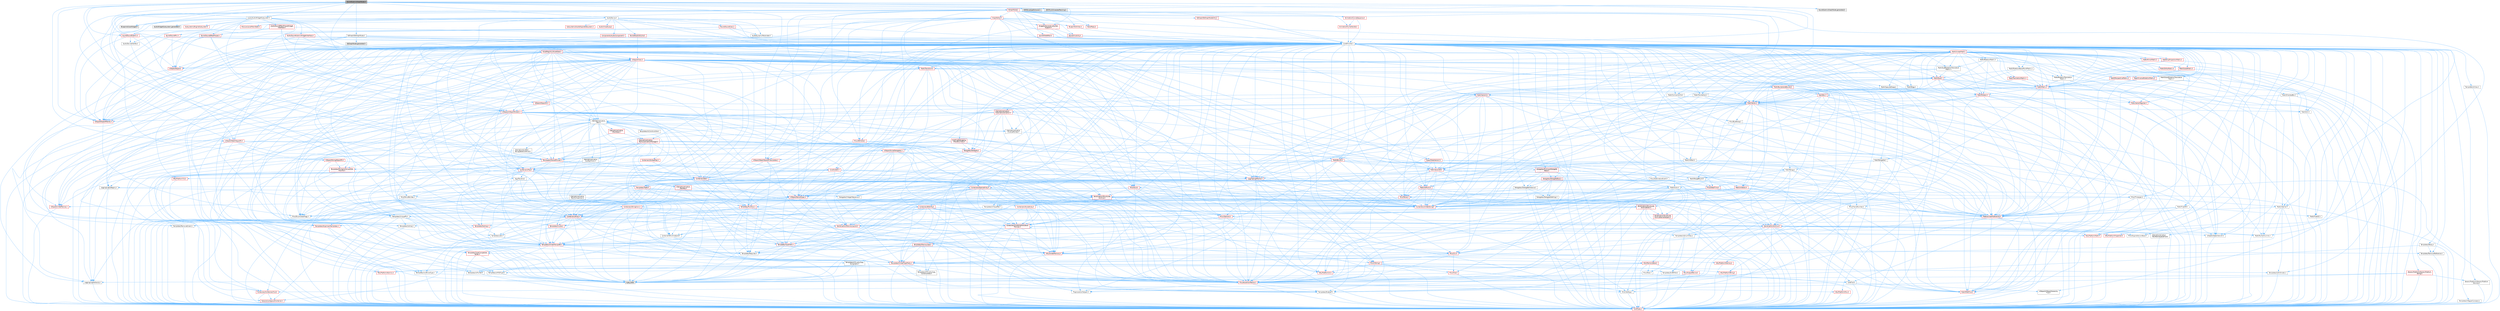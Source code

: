 digraph "SoundSubmixGraphNode.h"
{
 // INTERACTIVE_SVG=YES
 // LATEX_PDF_SIZE
  bgcolor="transparent";
  edge [fontname=Helvetica,fontsize=10,labelfontname=Helvetica,labelfontsize=10];
  node [fontname=Helvetica,fontsize=10,shape=box,height=0.2,width=0.4];
  Node1 [id="Node000001",label="SoundSubmixGraphNode.h",height=0.2,width=0.4,color="gray40", fillcolor="grey60", style="filled", fontcolor="black",tooltip=" "];
  Node1 -> Node2 [id="edge1_Node000001_Node000002",color="steelblue1",style="solid",tooltip=" "];
  Node2 [id="Node000002",label="Audio/AudioWidgetSubsystem.h",height=0.2,width=0.4,color="grey40", fillcolor="white", style="filled",URL="$de/d1b/AudioWidgetSubsystem_8h.html",tooltip=" "];
  Node2 -> Node3 [id="edge2_Node000002_Node000003",color="steelblue1",style="solid",tooltip=" "];
  Node3 [id="Node000003",label="CoreMinimal.h",height=0.2,width=0.4,color="grey40", fillcolor="white", style="filled",URL="$d7/d67/CoreMinimal_8h.html",tooltip=" "];
  Node3 -> Node4 [id="edge3_Node000003_Node000004",color="steelblue1",style="solid",tooltip=" "];
  Node4 [id="Node000004",label="CoreTypes.h",height=0.2,width=0.4,color="red", fillcolor="#FFF0F0", style="filled",URL="$dc/dec/CoreTypes_8h.html",tooltip=" "];
  Node3 -> Node18 [id="edge4_Node000003_Node000018",color="steelblue1",style="solid",tooltip=" "];
  Node18 [id="Node000018",label="CoreFwd.h",height=0.2,width=0.4,color="grey40", fillcolor="white", style="filled",URL="$d1/d1e/CoreFwd_8h.html",tooltip=" "];
  Node18 -> Node4 [id="edge5_Node000018_Node000004",color="steelblue1",style="solid",tooltip=" "];
  Node18 -> Node19 [id="edge6_Node000018_Node000019",color="steelblue1",style="solid",tooltip=" "];
  Node19 [id="Node000019",label="Containers/ContainersFwd.h",height=0.2,width=0.4,color="red", fillcolor="#FFF0F0", style="filled",URL="$d4/d0a/ContainersFwd_8h.html",tooltip=" "];
  Node19 -> Node4 [id="edge7_Node000019_Node000004",color="steelblue1",style="solid",tooltip=" "];
  Node19 -> Node20 [id="edge8_Node000019_Node000020",color="steelblue1",style="solid",tooltip=" "];
  Node20 [id="Node000020",label="Traits/IsContiguousContainer.h",height=0.2,width=0.4,color="red", fillcolor="#FFF0F0", style="filled",URL="$d5/d3c/IsContiguousContainer_8h.html",tooltip=" "];
  Node20 -> Node4 [id="edge9_Node000020_Node000004",color="steelblue1",style="solid",tooltip=" "];
  Node18 -> Node23 [id="edge10_Node000018_Node000023",color="steelblue1",style="solid",tooltip=" "];
  Node23 [id="Node000023",label="Math/MathFwd.h",height=0.2,width=0.4,color="red", fillcolor="#FFF0F0", style="filled",URL="$d2/d10/MathFwd_8h.html",tooltip=" "];
  Node18 -> Node24 [id="edge11_Node000018_Node000024",color="steelblue1",style="solid",tooltip=" "];
  Node24 [id="Node000024",label="UObject/UObjectHierarchy\lFwd.h",height=0.2,width=0.4,color="grey40", fillcolor="white", style="filled",URL="$d3/d13/UObjectHierarchyFwd_8h.html",tooltip=" "];
  Node3 -> Node24 [id="edge12_Node000003_Node000024",color="steelblue1",style="solid",tooltip=" "];
  Node3 -> Node19 [id="edge13_Node000003_Node000019",color="steelblue1",style="solid",tooltip=" "];
  Node3 -> Node25 [id="edge14_Node000003_Node000025",color="steelblue1",style="solid",tooltip=" "];
  Node25 [id="Node000025",label="Misc/VarArgs.h",height=0.2,width=0.4,color="grey40", fillcolor="white", style="filled",URL="$d5/d6f/VarArgs_8h.html",tooltip=" "];
  Node25 -> Node4 [id="edge15_Node000025_Node000004",color="steelblue1",style="solid",tooltip=" "];
  Node3 -> Node26 [id="edge16_Node000003_Node000026",color="steelblue1",style="solid",tooltip=" "];
  Node26 [id="Node000026",label="Logging/LogVerbosity.h",height=0.2,width=0.4,color="grey40", fillcolor="white", style="filled",URL="$d2/d8f/LogVerbosity_8h.html",tooltip=" "];
  Node26 -> Node4 [id="edge17_Node000026_Node000004",color="steelblue1",style="solid",tooltip=" "];
  Node3 -> Node27 [id="edge18_Node000003_Node000027",color="steelblue1",style="solid",tooltip=" "];
  Node27 [id="Node000027",label="Misc/OutputDevice.h",height=0.2,width=0.4,color="red", fillcolor="#FFF0F0", style="filled",URL="$d7/d32/OutputDevice_8h.html",tooltip=" "];
  Node27 -> Node18 [id="edge19_Node000027_Node000018",color="steelblue1",style="solid",tooltip=" "];
  Node27 -> Node4 [id="edge20_Node000027_Node000004",color="steelblue1",style="solid",tooltip=" "];
  Node27 -> Node26 [id="edge21_Node000027_Node000026",color="steelblue1",style="solid",tooltip=" "];
  Node27 -> Node25 [id="edge22_Node000027_Node000025",color="steelblue1",style="solid",tooltip=" "];
  Node3 -> Node33 [id="edge23_Node000003_Node000033",color="steelblue1",style="solid",tooltip=" "];
  Node33 [id="Node000033",label="HAL/PlatformCrt.h",height=0.2,width=0.4,color="red", fillcolor="#FFF0F0", style="filled",URL="$d8/d75/PlatformCrt_8h.html",tooltip=" "];
  Node3 -> Node43 [id="edge24_Node000003_Node000043",color="steelblue1",style="solid",tooltip=" "];
  Node43 [id="Node000043",label="HAL/PlatformMisc.h",height=0.2,width=0.4,color="red", fillcolor="#FFF0F0", style="filled",URL="$d0/df5/PlatformMisc_8h.html",tooltip=" "];
  Node43 -> Node4 [id="edge25_Node000043_Node000004",color="steelblue1",style="solid",tooltip=" "];
  Node3 -> Node62 [id="edge26_Node000003_Node000062",color="steelblue1",style="solid",tooltip=" "];
  Node62 [id="Node000062",label="Misc/AssertionMacros.h",height=0.2,width=0.4,color="red", fillcolor="#FFF0F0", style="filled",URL="$d0/dfa/AssertionMacros_8h.html",tooltip=" "];
  Node62 -> Node4 [id="edge27_Node000062_Node000004",color="steelblue1",style="solid",tooltip=" "];
  Node62 -> Node43 [id="edge28_Node000062_Node000043",color="steelblue1",style="solid",tooltip=" "];
  Node62 -> Node9 [id="edge29_Node000062_Node000009",color="steelblue1",style="solid",tooltip=" "];
  Node9 [id="Node000009",label="PreprocessorHelpers.h",height=0.2,width=0.4,color="grey40", fillcolor="white", style="filled",URL="$db/ddb/PreprocessorHelpers_8h.html",tooltip=" "];
  Node62 -> Node63 [id="edge30_Node000062_Node000063",color="steelblue1",style="solid",tooltip=" "];
  Node63 [id="Node000063",label="Templates/EnableIf.h",height=0.2,width=0.4,color="grey40", fillcolor="white", style="filled",URL="$d7/d60/EnableIf_8h.html",tooltip=" "];
  Node63 -> Node4 [id="edge31_Node000063_Node000004",color="steelblue1",style="solid",tooltip=" "];
  Node62 -> Node25 [id="edge32_Node000062_Node000025",color="steelblue1",style="solid",tooltip=" "];
  Node3 -> Node71 [id="edge33_Node000003_Node000071",color="steelblue1",style="solid",tooltip=" "];
  Node71 [id="Node000071",label="Templates/IsPointer.h",height=0.2,width=0.4,color="grey40", fillcolor="white", style="filled",URL="$d7/d05/IsPointer_8h.html",tooltip=" "];
  Node71 -> Node4 [id="edge34_Node000071_Node000004",color="steelblue1",style="solid",tooltip=" "];
  Node3 -> Node72 [id="edge35_Node000003_Node000072",color="steelblue1",style="solid",tooltip=" "];
  Node72 [id="Node000072",label="HAL/PlatformMemory.h",height=0.2,width=0.4,color="red", fillcolor="#FFF0F0", style="filled",URL="$de/d68/PlatformMemory_8h.html",tooltip=" "];
  Node72 -> Node4 [id="edge36_Node000072_Node000004",color="steelblue1",style="solid",tooltip=" "];
  Node3 -> Node55 [id="edge37_Node000003_Node000055",color="steelblue1",style="solid",tooltip=" "];
  Node55 [id="Node000055",label="HAL/PlatformAtomics.h",height=0.2,width=0.4,color="red", fillcolor="#FFF0F0", style="filled",URL="$d3/d36/PlatformAtomics_8h.html",tooltip=" "];
  Node55 -> Node4 [id="edge38_Node000055_Node000004",color="steelblue1",style="solid",tooltip=" "];
  Node3 -> Node77 [id="edge39_Node000003_Node000077",color="steelblue1",style="solid",tooltip=" "];
  Node77 [id="Node000077",label="Misc/Exec.h",height=0.2,width=0.4,color="grey40", fillcolor="white", style="filled",URL="$de/ddb/Exec_8h.html",tooltip=" "];
  Node77 -> Node4 [id="edge40_Node000077_Node000004",color="steelblue1",style="solid",tooltip=" "];
  Node77 -> Node62 [id="edge41_Node000077_Node000062",color="steelblue1",style="solid",tooltip=" "];
  Node3 -> Node78 [id="edge42_Node000003_Node000078",color="steelblue1",style="solid",tooltip=" "];
  Node78 [id="Node000078",label="HAL/MemoryBase.h",height=0.2,width=0.4,color="red", fillcolor="#FFF0F0", style="filled",URL="$d6/d9f/MemoryBase_8h.html",tooltip=" "];
  Node78 -> Node4 [id="edge43_Node000078_Node000004",color="steelblue1",style="solid",tooltip=" "];
  Node78 -> Node55 [id="edge44_Node000078_Node000055",color="steelblue1",style="solid",tooltip=" "];
  Node78 -> Node33 [id="edge45_Node000078_Node000033",color="steelblue1",style="solid",tooltip=" "];
  Node78 -> Node77 [id="edge46_Node000078_Node000077",color="steelblue1",style="solid",tooltip=" "];
  Node78 -> Node27 [id="edge47_Node000078_Node000027",color="steelblue1",style="solid",tooltip=" "];
  Node3 -> Node88 [id="edge48_Node000003_Node000088",color="steelblue1",style="solid",tooltip=" "];
  Node88 [id="Node000088",label="HAL/UnrealMemory.h",height=0.2,width=0.4,color="red", fillcolor="#FFF0F0", style="filled",URL="$d9/d96/UnrealMemory_8h.html",tooltip=" "];
  Node88 -> Node4 [id="edge49_Node000088_Node000004",color="steelblue1",style="solid",tooltip=" "];
  Node88 -> Node78 [id="edge50_Node000088_Node000078",color="steelblue1",style="solid",tooltip=" "];
  Node88 -> Node72 [id="edge51_Node000088_Node000072",color="steelblue1",style="solid",tooltip=" "];
  Node88 -> Node71 [id="edge52_Node000088_Node000071",color="steelblue1",style="solid",tooltip=" "];
  Node3 -> Node90 [id="edge53_Node000003_Node000090",color="steelblue1",style="solid",tooltip=" "];
  Node90 [id="Node000090",label="Templates/IsArithmetic.h",height=0.2,width=0.4,color="grey40", fillcolor="white", style="filled",URL="$d2/d5d/IsArithmetic_8h.html",tooltip=" "];
  Node90 -> Node4 [id="edge54_Node000090_Node000004",color="steelblue1",style="solid",tooltip=" "];
  Node3 -> Node84 [id="edge55_Node000003_Node000084",color="steelblue1",style="solid",tooltip=" "];
  Node84 [id="Node000084",label="Templates/AndOrNot.h",height=0.2,width=0.4,color="grey40", fillcolor="white", style="filled",URL="$db/d0a/AndOrNot_8h.html",tooltip=" "];
  Node84 -> Node4 [id="edge56_Node000084_Node000004",color="steelblue1",style="solid",tooltip=" "];
  Node3 -> Node91 [id="edge57_Node000003_Node000091",color="steelblue1",style="solid",tooltip=" "];
  Node91 [id="Node000091",label="Templates/IsPODType.h",height=0.2,width=0.4,color="grey40", fillcolor="white", style="filled",URL="$d7/db1/IsPODType_8h.html",tooltip=" "];
  Node91 -> Node4 [id="edge58_Node000091_Node000004",color="steelblue1",style="solid",tooltip=" "];
  Node3 -> Node92 [id="edge59_Node000003_Node000092",color="steelblue1",style="solid",tooltip=" "];
  Node92 [id="Node000092",label="Templates/IsUECoreType.h",height=0.2,width=0.4,color="grey40", fillcolor="white", style="filled",URL="$d1/db8/IsUECoreType_8h.html",tooltip=" "];
  Node92 -> Node4 [id="edge60_Node000092_Node000004",color="steelblue1",style="solid",tooltip=" "];
  Node92 -> Node8 [id="edge61_Node000092_Node000008",color="steelblue1",style="solid",tooltip=" "];
  Node8 [id="Node000008",label="type_traits",height=0.2,width=0.4,color="grey60", fillcolor="#E0E0E0", style="filled",tooltip=" "];
  Node3 -> Node85 [id="edge62_Node000003_Node000085",color="steelblue1",style="solid",tooltip=" "];
  Node85 [id="Node000085",label="Templates/IsTriviallyCopy\lConstructible.h",height=0.2,width=0.4,color="grey40", fillcolor="white", style="filled",URL="$d3/d78/IsTriviallyCopyConstructible_8h.html",tooltip=" "];
  Node85 -> Node4 [id="edge63_Node000085_Node000004",color="steelblue1",style="solid",tooltip=" "];
  Node85 -> Node8 [id="edge64_Node000085_Node000008",color="steelblue1",style="solid",tooltip=" "];
  Node3 -> Node93 [id="edge65_Node000003_Node000093",color="steelblue1",style="solid",tooltip=" "];
  Node93 [id="Node000093",label="Templates/UnrealTypeTraits.h",height=0.2,width=0.4,color="red", fillcolor="#FFF0F0", style="filled",URL="$d2/d2d/UnrealTypeTraits_8h.html",tooltip=" "];
  Node93 -> Node4 [id="edge66_Node000093_Node000004",color="steelblue1",style="solid",tooltip=" "];
  Node93 -> Node71 [id="edge67_Node000093_Node000071",color="steelblue1",style="solid",tooltip=" "];
  Node93 -> Node62 [id="edge68_Node000093_Node000062",color="steelblue1",style="solid",tooltip=" "];
  Node93 -> Node84 [id="edge69_Node000093_Node000084",color="steelblue1",style="solid",tooltip=" "];
  Node93 -> Node63 [id="edge70_Node000093_Node000063",color="steelblue1",style="solid",tooltip=" "];
  Node93 -> Node90 [id="edge71_Node000093_Node000090",color="steelblue1",style="solid",tooltip=" "];
  Node93 -> Node91 [id="edge72_Node000093_Node000091",color="steelblue1",style="solid",tooltip=" "];
  Node93 -> Node92 [id="edge73_Node000093_Node000092",color="steelblue1",style="solid",tooltip=" "];
  Node93 -> Node85 [id="edge74_Node000093_Node000085",color="steelblue1",style="solid",tooltip=" "];
  Node3 -> Node63 [id="edge75_Node000003_Node000063",color="steelblue1",style="solid",tooltip=" "];
  Node3 -> Node95 [id="edge76_Node000003_Node000095",color="steelblue1",style="solid",tooltip=" "];
  Node95 [id="Node000095",label="Templates/RemoveReference.h",height=0.2,width=0.4,color="grey40", fillcolor="white", style="filled",URL="$da/dbe/RemoveReference_8h.html",tooltip=" "];
  Node95 -> Node4 [id="edge77_Node000095_Node000004",color="steelblue1",style="solid",tooltip=" "];
  Node3 -> Node96 [id="edge78_Node000003_Node000096",color="steelblue1",style="solid",tooltip=" "];
  Node96 [id="Node000096",label="Templates/IntegralConstant.h",height=0.2,width=0.4,color="grey40", fillcolor="white", style="filled",URL="$db/d1b/IntegralConstant_8h.html",tooltip=" "];
  Node96 -> Node4 [id="edge79_Node000096_Node000004",color="steelblue1",style="solid",tooltip=" "];
  Node3 -> Node97 [id="edge80_Node000003_Node000097",color="steelblue1",style="solid",tooltip=" "];
  Node97 [id="Node000097",label="Templates/IsClass.h",height=0.2,width=0.4,color="grey40", fillcolor="white", style="filled",URL="$db/dcb/IsClass_8h.html",tooltip=" "];
  Node97 -> Node4 [id="edge81_Node000097_Node000004",color="steelblue1",style="solid",tooltip=" "];
  Node3 -> Node98 [id="edge82_Node000003_Node000098",color="steelblue1",style="solid",tooltip=" "];
  Node98 [id="Node000098",label="Templates/TypeCompatible\lBytes.h",height=0.2,width=0.4,color="red", fillcolor="#FFF0F0", style="filled",URL="$df/d0a/TypeCompatibleBytes_8h.html",tooltip=" "];
  Node98 -> Node4 [id="edge83_Node000098_Node000004",color="steelblue1",style="solid",tooltip=" "];
  Node98 -> Node8 [id="edge84_Node000098_Node000008",color="steelblue1",style="solid",tooltip=" "];
  Node3 -> Node20 [id="edge85_Node000003_Node000020",color="steelblue1",style="solid",tooltip=" "];
  Node3 -> Node99 [id="edge86_Node000003_Node000099",color="steelblue1",style="solid",tooltip=" "];
  Node99 [id="Node000099",label="Templates/UnrealTemplate.h",height=0.2,width=0.4,color="red", fillcolor="#FFF0F0", style="filled",URL="$d4/d24/UnrealTemplate_8h.html",tooltip=" "];
  Node99 -> Node4 [id="edge87_Node000099_Node000004",color="steelblue1",style="solid",tooltip=" "];
  Node99 -> Node71 [id="edge88_Node000099_Node000071",color="steelblue1",style="solid",tooltip=" "];
  Node99 -> Node88 [id="edge89_Node000099_Node000088",color="steelblue1",style="solid",tooltip=" "];
  Node99 -> Node93 [id="edge90_Node000099_Node000093",color="steelblue1",style="solid",tooltip=" "];
  Node99 -> Node95 [id="edge91_Node000099_Node000095",color="steelblue1",style="solid",tooltip=" "];
  Node99 -> Node65 [id="edge92_Node000099_Node000065",color="steelblue1",style="solid",tooltip=" "];
  Node65 [id="Node000065",label="Templates/Requires.h",height=0.2,width=0.4,color="grey40", fillcolor="white", style="filled",URL="$dc/d96/Requires_8h.html",tooltip=" "];
  Node65 -> Node63 [id="edge93_Node000065_Node000063",color="steelblue1",style="solid",tooltip=" "];
  Node65 -> Node8 [id="edge94_Node000065_Node000008",color="steelblue1",style="solid",tooltip=" "];
  Node99 -> Node98 [id="edge95_Node000099_Node000098",color="steelblue1",style="solid",tooltip=" "];
  Node99 -> Node20 [id="edge96_Node000099_Node000020",color="steelblue1",style="solid",tooltip=" "];
  Node99 -> Node8 [id="edge97_Node000099_Node000008",color="steelblue1",style="solid",tooltip=" "];
  Node3 -> Node48 [id="edge98_Node000003_Node000048",color="steelblue1",style="solid",tooltip=" "];
  Node48 [id="Node000048",label="Math/NumericLimits.h",height=0.2,width=0.4,color="grey40", fillcolor="white", style="filled",URL="$df/d1b/NumericLimits_8h.html",tooltip=" "];
  Node48 -> Node4 [id="edge99_Node000048_Node000004",color="steelblue1",style="solid",tooltip=" "];
  Node3 -> Node103 [id="edge100_Node000003_Node000103",color="steelblue1",style="solid",tooltip=" "];
  Node103 [id="Node000103",label="HAL/PlatformMath.h",height=0.2,width=0.4,color="red", fillcolor="#FFF0F0", style="filled",URL="$dc/d53/PlatformMath_8h.html",tooltip=" "];
  Node103 -> Node4 [id="edge101_Node000103_Node000004",color="steelblue1",style="solid",tooltip=" "];
  Node3 -> Node86 [id="edge102_Node000003_Node000086",color="steelblue1",style="solid",tooltip=" "];
  Node86 [id="Node000086",label="Templates/IsTriviallyCopy\lAssignable.h",height=0.2,width=0.4,color="grey40", fillcolor="white", style="filled",URL="$d2/df2/IsTriviallyCopyAssignable_8h.html",tooltip=" "];
  Node86 -> Node4 [id="edge103_Node000086_Node000004",color="steelblue1",style="solid",tooltip=" "];
  Node86 -> Node8 [id="edge104_Node000086_Node000008",color="steelblue1",style="solid",tooltip=" "];
  Node3 -> Node111 [id="edge105_Node000003_Node000111",color="steelblue1",style="solid",tooltip=" "];
  Node111 [id="Node000111",label="Templates/MemoryOps.h",height=0.2,width=0.4,color="red", fillcolor="#FFF0F0", style="filled",URL="$db/dea/MemoryOps_8h.html",tooltip=" "];
  Node111 -> Node4 [id="edge106_Node000111_Node000004",color="steelblue1",style="solid",tooltip=" "];
  Node111 -> Node88 [id="edge107_Node000111_Node000088",color="steelblue1",style="solid",tooltip=" "];
  Node111 -> Node86 [id="edge108_Node000111_Node000086",color="steelblue1",style="solid",tooltip=" "];
  Node111 -> Node85 [id="edge109_Node000111_Node000085",color="steelblue1",style="solid",tooltip=" "];
  Node111 -> Node65 [id="edge110_Node000111_Node000065",color="steelblue1",style="solid",tooltip=" "];
  Node111 -> Node93 [id="edge111_Node000111_Node000093",color="steelblue1",style="solid",tooltip=" "];
  Node111 -> Node8 [id="edge112_Node000111_Node000008",color="steelblue1",style="solid",tooltip=" "];
  Node3 -> Node112 [id="edge113_Node000003_Node000112",color="steelblue1",style="solid",tooltip=" "];
  Node112 [id="Node000112",label="Containers/ContainerAllocation\lPolicies.h",height=0.2,width=0.4,color="red", fillcolor="#FFF0F0", style="filled",URL="$d7/dff/ContainerAllocationPolicies_8h.html",tooltip=" "];
  Node112 -> Node4 [id="edge114_Node000112_Node000004",color="steelblue1",style="solid",tooltip=" "];
  Node112 -> Node112 [id="edge115_Node000112_Node000112",color="steelblue1",style="solid",tooltip=" "];
  Node112 -> Node103 [id="edge116_Node000112_Node000103",color="steelblue1",style="solid",tooltip=" "];
  Node112 -> Node88 [id="edge117_Node000112_Node000088",color="steelblue1",style="solid",tooltip=" "];
  Node112 -> Node48 [id="edge118_Node000112_Node000048",color="steelblue1",style="solid",tooltip=" "];
  Node112 -> Node62 [id="edge119_Node000112_Node000062",color="steelblue1",style="solid",tooltip=" "];
  Node112 -> Node111 [id="edge120_Node000112_Node000111",color="steelblue1",style="solid",tooltip=" "];
  Node112 -> Node98 [id="edge121_Node000112_Node000098",color="steelblue1",style="solid",tooltip=" "];
  Node112 -> Node8 [id="edge122_Node000112_Node000008",color="steelblue1",style="solid",tooltip=" "];
  Node3 -> Node115 [id="edge123_Node000003_Node000115",color="steelblue1",style="solid",tooltip=" "];
  Node115 [id="Node000115",label="Templates/IsEnumClass.h",height=0.2,width=0.4,color="grey40", fillcolor="white", style="filled",URL="$d7/d15/IsEnumClass_8h.html",tooltip=" "];
  Node115 -> Node4 [id="edge124_Node000115_Node000004",color="steelblue1",style="solid",tooltip=" "];
  Node115 -> Node84 [id="edge125_Node000115_Node000084",color="steelblue1",style="solid",tooltip=" "];
  Node3 -> Node116 [id="edge126_Node000003_Node000116",color="steelblue1",style="solid",tooltip=" "];
  Node116 [id="Node000116",label="HAL/PlatformProperties.h",height=0.2,width=0.4,color="red", fillcolor="#FFF0F0", style="filled",URL="$d9/db0/PlatformProperties_8h.html",tooltip=" "];
  Node116 -> Node4 [id="edge127_Node000116_Node000004",color="steelblue1",style="solid",tooltip=" "];
  Node3 -> Node119 [id="edge128_Node000003_Node000119",color="steelblue1",style="solid",tooltip=" "];
  Node119 [id="Node000119",label="Misc/EngineVersionBase.h",height=0.2,width=0.4,color="grey40", fillcolor="white", style="filled",URL="$d5/d2b/EngineVersionBase_8h.html",tooltip=" "];
  Node119 -> Node4 [id="edge129_Node000119_Node000004",color="steelblue1",style="solid",tooltip=" "];
  Node3 -> Node120 [id="edge130_Node000003_Node000120",color="steelblue1",style="solid",tooltip=" "];
  Node120 [id="Node000120",label="Internationalization\l/TextNamespaceFwd.h",height=0.2,width=0.4,color="grey40", fillcolor="white", style="filled",URL="$d8/d97/TextNamespaceFwd_8h.html",tooltip=" "];
  Node120 -> Node4 [id="edge131_Node000120_Node000004",color="steelblue1",style="solid",tooltip=" "];
  Node3 -> Node121 [id="edge132_Node000003_Node000121",color="steelblue1",style="solid",tooltip=" "];
  Node121 [id="Node000121",label="Serialization/Archive.h",height=0.2,width=0.4,color="red", fillcolor="#FFF0F0", style="filled",URL="$d7/d3b/Archive_8h.html",tooltip=" "];
  Node121 -> Node18 [id="edge133_Node000121_Node000018",color="steelblue1",style="solid",tooltip=" "];
  Node121 -> Node4 [id="edge134_Node000121_Node000004",color="steelblue1",style="solid",tooltip=" "];
  Node121 -> Node116 [id="edge135_Node000121_Node000116",color="steelblue1",style="solid",tooltip=" "];
  Node121 -> Node120 [id="edge136_Node000121_Node000120",color="steelblue1",style="solid",tooltip=" "];
  Node121 -> Node23 [id="edge137_Node000121_Node000023",color="steelblue1",style="solid",tooltip=" "];
  Node121 -> Node62 [id="edge138_Node000121_Node000062",color="steelblue1",style="solid",tooltip=" "];
  Node121 -> Node119 [id="edge139_Node000121_Node000119",color="steelblue1",style="solid",tooltip=" "];
  Node121 -> Node25 [id="edge140_Node000121_Node000025",color="steelblue1",style="solid",tooltip=" "];
  Node121 -> Node63 [id="edge141_Node000121_Node000063",color="steelblue1",style="solid",tooltip=" "];
  Node121 -> Node115 [id="edge142_Node000121_Node000115",color="steelblue1",style="solid",tooltip=" "];
  Node121 -> Node99 [id="edge143_Node000121_Node000099",color="steelblue1",style="solid",tooltip=" "];
  Node121 -> Node124 [id="edge144_Node000121_Node000124",color="steelblue1",style="solid",tooltip=" "];
  Node124 [id="Node000124",label="UObject/ObjectVersion.h",height=0.2,width=0.4,color="grey40", fillcolor="white", style="filled",URL="$da/d63/ObjectVersion_8h.html",tooltip=" "];
  Node124 -> Node4 [id="edge145_Node000124_Node000004",color="steelblue1",style="solid",tooltip=" "];
  Node3 -> Node125 [id="edge146_Node000003_Node000125",color="steelblue1",style="solid",tooltip=" "];
  Node125 [id="Node000125",label="Templates/Less.h",height=0.2,width=0.4,color="grey40", fillcolor="white", style="filled",URL="$de/dc8/Less_8h.html",tooltip=" "];
  Node125 -> Node4 [id="edge147_Node000125_Node000004",color="steelblue1",style="solid",tooltip=" "];
  Node125 -> Node99 [id="edge148_Node000125_Node000099",color="steelblue1",style="solid",tooltip=" "];
  Node3 -> Node126 [id="edge149_Node000003_Node000126",color="steelblue1",style="solid",tooltip=" "];
  Node126 [id="Node000126",label="Templates/Sorting.h",height=0.2,width=0.4,color="red", fillcolor="#FFF0F0", style="filled",URL="$d3/d9e/Sorting_8h.html",tooltip=" "];
  Node126 -> Node4 [id="edge150_Node000126_Node000004",color="steelblue1",style="solid",tooltip=" "];
  Node126 -> Node103 [id="edge151_Node000126_Node000103",color="steelblue1",style="solid",tooltip=" "];
  Node126 -> Node125 [id="edge152_Node000126_Node000125",color="steelblue1",style="solid",tooltip=" "];
  Node3 -> Node137 [id="edge153_Node000003_Node000137",color="steelblue1",style="solid",tooltip=" "];
  Node137 [id="Node000137",label="Misc/Char.h",height=0.2,width=0.4,color="red", fillcolor="#FFF0F0", style="filled",URL="$d0/d58/Char_8h.html",tooltip=" "];
  Node137 -> Node4 [id="edge154_Node000137_Node000004",color="steelblue1",style="solid",tooltip=" "];
  Node137 -> Node8 [id="edge155_Node000137_Node000008",color="steelblue1",style="solid",tooltip=" "];
  Node3 -> Node140 [id="edge156_Node000003_Node000140",color="steelblue1",style="solid",tooltip=" "];
  Node140 [id="Node000140",label="GenericPlatform/GenericPlatform\lStricmp.h",height=0.2,width=0.4,color="grey40", fillcolor="white", style="filled",URL="$d2/d86/GenericPlatformStricmp_8h.html",tooltip=" "];
  Node140 -> Node4 [id="edge157_Node000140_Node000004",color="steelblue1",style="solid",tooltip=" "];
  Node3 -> Node141 [id="edge158_Node000003_Node000141",color="steelblue1",style="solid",tooltip=" "];
  Node141 [id="Node000141",label="GenericPlatform/GenericPlatform\lString.h",height=0.2,width=0.4,color="red", fillcolor="#FFF0F0", style="filled",URL="$dd/d20/GenericPlatformString_8h.html",tooltip=" "];
  Node141 -> Node4 [id="edge159_Node000141_Node000004",color="steelblue1",style="solid",tooltip=" "];
  Node141 -> Node140 [id="edge160_Node000141_Node000140",color="steelblue1",style="solid",tooltip=" "];
  Node141 -> Node63 [id="edge161_Node000141_Node000063",color="steelblue1",style="solid",tooltip=" "];
  Node141 -> Node8 [id="edge162_Node000141_Node000008",color="steelblue1",style="solid",tooltip=" "];
  Node3 -> Node74 [id="edge163_Node000003_Node000074",color="steelblue1",style="solid",tooltip=" "];
  Node74 [id="Node000074",label="HAL/PlatformString.h",height=0.2,width=0.4,color="red", fillcolor="#FFF0F0", style="filled",URL="$db/db5/PlatformString_8h.html",tooltip=" "];
  Node74 -> Node4 [id="edge164_Node000074_Node000004",color="steelblue1",style="solid",tooltip=" "];
  Node3 -> Node144 [id="edge165_Node000003_Node000144",color="steelblue1",style="solid",tooltip=" "];
  Node144 [id="Node000144",label="Misc/CString.h",height=0.2,width=0.4,color="red", fillcolor="#FFF0F0", style="filled",URL="$d2/d49/CString_8h.html",tooltip=" "];
  Node144 -> Node4 [id="edge166_Node000144_Node000004",color="steelblue1",style="solid",tooltip=" "];
  Node144 -> Node33 [id="edge167_Node000144_Node000033",color="steelblue1",style="solid",tooltip=" "];
  Node144 -> Node74 [id="edge168_Node000144_Node000074",color="steelblue1",style="solid",tooltip=" "];
  Node144 -> Node62 [id="edge169_Node000144_Node000062",color="steelblue1",style="solid",tooltip=" "];
  Node144 -> Node137 [id="edge170_Node000144_Node000137",color="steelblue1",style="solid",tooltip=" "];
  Node144 -> Node25 [id="edge171_Node000144_Node000025",color="steelblue1",style="solid",tooltip=" "];
  Node3 -> Node145 [id="edge172_Node000003_Node000145",color="steelblue1",style="solid",tooltip=" "];
  Node145 [id="Node000145",label="Misc/Crc.h",height=0.2,width=0.4,color="red", fillcolor="#FFF0F0", style="filled",URL="$d4/dd2/Crc_8h.html",tooltip=" "];
  Node145 -> Node4 [id="edge173_Node000145_Node000004",color="steelblue1",style="solid",tooltip=" "];
  Node145 -> Node74 [id="edge174_Node000145_Node000074",color="steelblue1",style="solid",tooltip=" "];
  Node145 -> Node62 [id="edge175_Node000145_Node000062",color="steelblue1",style="solid",tooltip=" "];
  Node145 -> Node144 [id="edge176_Node000145_Node000144",color="steelblue1",style="solid",tooltip=" "];
  Node145 -> Node137 [id="edge177_Node000145_Node000137",color="steelblue1",style="solid",tooltip=" "];
  Node145 -> Node93 [id="edge178_Node000145_Node000093",color="steelblue1",style="solid",tooltip=" "];
  Node3 -> Node136 [id="edge179_Node000003_Node000136",color="steelblue1",style="solid",tooltip=" "];
  Node136 [id="Node000136",label="Math/UnrealMathUtility.h",height=0.2,width=0.4,color="red", fillcolor="#FFF0F0", style="filled",URL="$db/db8/UnrealMathUtility_8h.html",tooltip=" "];
  Node136 -> Node4 [id="edge180_Node000136_Node000004",color="steelblue1",style="solid",tooltip=" "];
  Node136 -> Node62 [id="edge181_Node000136_Node000062",color="steelblue1",style="solid",tooltip=" "];
  Node136 -> Node103 [id="edge182_Node000136_Node000103",color="steelblue1",style="solid",tooltip=" "];
  Node136 -> Node23 [id="edge183_Node000136_Node000023",color="steelblue1",style="solid",tooltip=" "];
  Node136 -> Node65 [id="edge184_Node000136_Node000065",color="steelblue1",style="solid",tooltip=" "];
  Node3 -> Node146 [id="edge185_Node000003_Node000146",color="steelblue1",style="solid",tooltip=" "];
  Node146 [id="Node000146",label="Containers/UnrealString.h",height=0.2,width=0.4,color="red", fillcolor="#FFF0F0", style="filled",URL="$d5/dba/UnrealString_8h.html",tooltip=" "];
  Node3 -> Node150 [id="edge186_Node000003_Node000150",color="steelblue1",style="solid",tooltip=" "];
  Node150 [id="Node000150",label="Containers/Array.h",height=0.2,width=0.4,color="red", fillcolor="#FFF0F0", style="filled",URL="$df/dd0/Array_8h.html",tooltip=" "];
  Node150 -> Node4 [id="edge187_Node000150_Node000004",color="steelblue1",style="solid",tooltip=" "];
  Node150 -> Node62 [id="edge188_Node000150_Node000062",color="steelblue1",style="solid",tooltip=" "];
  Node150 -> Node88 [id="edge189_Node000150_Node000088",color="steelblue1",style="solid",tooltip=" "];
  Node150 -> Node93 [id="edge190_Node000150_Node000093",color="steelblue1",style="solid",tooltip=" "];
  Node150 -> Node99 [id="edge191_Node000150_Node000099",color="steelblue1",style="solid",tooltip=" "];
  Node150 -> Node112 [id="edge192_Node000150_Node000112",color="steelblue1",style="solid",tooltip=" "];
  Node150 -> Node121 [id="edge193_Node000150_Node000121",color="steelblue1",style="solid",tooltip=" "];
  Node150 -> Node129 [id="edge194_Node000150_Node000129",color="steelblue1",style="solid",tooltip=" "];
  Node129 [id="Node000129",label="Templates/Invoke.h",height=0.2,width=0.4,color="red", fillcolor="#FFF0F0", style="filled",URL="$d7/deb/Invoke_8h.html",tooltip=" "];
  Node129 -> Node4 [id="edge195_Node000129_Node000004",color="steelblue1",style="solid",tooltip=" "];
  Node129 -> Node99 [id="edge196_Node000129_Node000099",color="steelblue1",style="solid",tooltip=" "];
  Node129 -> Node8 [id="edge197_Node000129_Node000008",color="steelblue1",style="solid",tooltip=" "];
  Node150 -> Node125 [id="edge198_Node000150_Node000125",color="steelblue1",style="solid",tooltip=" "];
  Node150 -> Node65 [id="edge199_Node000150_Node000065",color="steelblue1",style="solid",tooltip=" "];
  Node150 -> Node126 [id="edge200_Node000150_Node000126",color="steelblue1",style="solid",tooltip=" "];
  Node150 -> Node173 [id="edge201_Node000150_Node000173",color="steelblue1",style="solid",tooltip=" "];
  Node173 [id="Node000173",label="Templates/AlignmentTemplates.h",height=0.2,width=0.4,color="red", fillcolor="#FFF0F0", style="filled",URL="$dd/d32/AlignmentTemplates_8h.html",tooltip=" "];
  Node173 -> Node4 [id="edge202_Node000173_Node000004",color="steelblue1",style="solid",tooltip=" "];
  Node173 -> Node71 [id="edge203_Node000173_Node000071",color="steelblue1",style="solid",tooltip=" "];
  Node150 -> Node8 [id="edge204_Node000150_Node000008",color="steelblue1",style="solid",tooltip=" "];
  Node3 -> Node174 [id="edge205_Node000003_Node000174",color="steelblue1",style="solid",tooltip=" "];
  Node174 [id="Node000174",label="Misc/FrameNumber.h",height=0.2,width=0.4,color="grey40", fillcolor="white", style="filled",URL="$dd/dbd/FrameNumber_8h.html",tooltip=" "];
  Node174 -> Node4 [id="edge206_Node000174_Node000004",color="steelblue1",style="solid",tooltip=" "];
  Node174 -> Node48 [id="edge207_Node000174_Node000048",color="steelblue1",style="solid",tooltip=" "];
  Node174 -> Node136 [id="edge208_Node000174_Node000136",color="steelblue1",style="solid",tooltip=" "];
  Node174 -> Node63 [id="edge209_Node000174_Node000063",color="steelblue1",style="solid",tooltip=" "];
  Node174 -> Node93 [id="edge210_Node000174_Node000093",color="steelblue1",style="solid",tooltip=" "];
  Node3 -> Node175 [id="edge211_Node000003_Node000175",color="steelblue1",style="solid",tooltip=" "];
  Node175 [id="Node000175",label="Misc/Timespan.h",height=0.2,width=0.4,color="grey40", fillcolor="white", style="filled",URL="$da/dd9/Timespan_8h.html",tooltip=" "];
  Node175 -> Node4 [id="edge212_Node000175_Node000004",color="steelblue1",style="solid",tooltip=" "];
  Node175 -> Node176 [id="edge213_Node000175_Node000176",color="steelblue1",style="solid",tooltip=" "];
  Node176 [id="Node000176",label="Math/Interval.h",height=0.2,width=0.4,color="grey40", fillcolor="white", style="filled",URL="$d1/d55/Interval_8h.html",tooltip=" "];
  Node176 -> Node4 [id="edge214_Node000176_Node000004",color="steelblue1",style="solid",tooltip=" "];
  Node176 -> Node90 [id="edge215_Node000176_Node000090",color="steelblue1",style="solid",tooltip=" "];
  Node176 -> Node93 [id="edge216_Node000176_Node000093",color="steelblue1",style="solid",tooltip=" "];
  Node176 -> Node48 [id="edge217_Node000176_Node000048",color="steelblue1",style="solid",tooltip=" "];
  Node176 -> Node136 [id="edge218_Node000176_Node000136",color="steelblue1",style="solid",tooltip=" "];
  Node175 -> Node136 [id="edge219_Node000175_Node000136",color="steelblue1",style="solid",tooltip=" "];
  Node175 -> Node62 [id="edge220_Node000175_Node000062",color="steelblue1",style="solid",tooltip=" "];
  Node3 -> Node177 [id="edge221_Node000003_Node000177",color="steelblue1",style="solid",tooltip=" "];
  Node177 [id="Node000177",label="Containers/StringConv.h",height=0.2,width=0.4,color="red", fillcolor="#FFF0F0", style="filled",URL="$d3/ddf/StringConv_8h.html",tooltip=" "];
  Node177 -> Node4 [id="edge222_Node000177_Node000004",color="steelblue1",style="solid",tooltip=" "];
  Node177 -> Node62 [id="edge223_Node000177_Node000062",color="steelblue1",style="solid",tooltip=" "];
  Node177 -> Node112 [id="edge224_Node000177_Node000112",color="steelblue1",style="solid",tooltip=" "];
  Node177 -> Node150 [id="edge225_Node000177_Node000150",color="steelblue1",style="solid",tooltip=" "];
  Node177 -> Node144 [id="edge226_Node000177_Node000144",color="steelblue1",style="solid",tooltip=" "];
  Node177 -> Node178 [id="edge227_Node000177_Node000178",color="steelblue1",style="solid",tooltip=" "];
  Node178 [id="Node000178",label="Templates/IsArray.h",height=0.2,width=0.4,color="grey40", fillcolor="white", style="filled",URL="$d8/d8d/IsArray_8h.html",tooltip=" "];
  Node178 -> Node4 [id="edge228_Node000178_Node000004",color="steelblue1",style="solid",tooltip=" "];
  Node177 -> Node99 [id="edge229_Node000177_Node000099",color="steelblue1",style="solid",tooltip=" "];
  Node177 -> Node93 [id="edge230_Node000177_Node000093",color="steelblue1",style="solid",tooltip=" "];
  Node177 -> Node20 [id="edge231_Node000177_Node000020",color="steelblue1",style="solid",tooltip=" "];
  Node177 -> Node8 [id="edge232_Node000177_Node000008",color="steelblue1",style="solid",tooltip=" "];
  Node3 -> Node179 [id="edge233_Node000003_Node000179",color="steelblue1",style="solid",tooltip=" "];
  Node179 [id="Node000179",label="UObject/UnrealNames.h",height=0.2,width=0.4,color="red", fillcolor="#FFF0F0", style="filled",URL="$d8/db1/UnrealNames_8h.html",tooltip=" "];
  Node179 -> Node4 [id="edge234_Node000179_Node000004",color="steelblue1",style="solid",tooltip=" "];
  Node3 -> Node181 [id="edge235_Node000003_Node000181",color="steelblue1",style="solid",tooltip=" "];
  Node181 [id="Node000181",label="UObject/NameTypes.h",height=0.2,width=0.4,color="red", fillcolor="#FFF0F0", style="filled",URL="$d6/d35/NameTypes_8h.html",tooltip=" "];
  Node181 -> Node4 [id="edge236_Node000181_Node000004",color="steelblue1",style="solid",tooltip=" "];
  Node181 -> Node62 [id="edge237_Node000181_Node000062",color="steelblue1",style="solid",tooltip=" "];
  Node181 -> Node88 [id="edge238_Node000181_Node000088",color="steelblue1",style="solid",tooltip=" "];
  Node181 -> Node93 [id="edge239_Node000181_Node000093",color="steelblue1",style="solid",tooltip=" "];
  Node181 -> Node99 [id="edge240_Node000181_Node000099",color="steelblue1",style="solid",tooltip=" "];
  Node181 -> Node146 [id="edge241_Node000181_Node000146",color="steelblue1",style="solid",tooltip=" "];
  Node181 -> Node177 [id="edge242_Node000181_Node000177",color="steelblue1",style="solid",tooltip=" "];
  Node181 -> Node179 [id="edge243_Node000181_Node000179",color="steelblue1",style="solid",tooltip=" "];
  Node181 -> Node158 [id="edge244_Node000181_Node000158",color="steelblue1",style="solid",tooltip=" "];
  Node158 [id="Node000158",label="Serialization/MemoryLayout.h",height=0.2,width=0.4,color="red", fillcolor="#FFF0F0", style="filled",URL="$d7/d66/MemoryLayout_8h.html",tooltip=" "];
  Node158 -> Node161 [id="edge245_Node000158_Node000161",color="steelblue1",style="solid",tooltip=" "];
  Node161 [id="Node000161",label="Containers/EnumAsByte.h",height=0.2,width=0.4,color="grey40", fillcolor="white", style="filled",URL="$d6/d9a/EnumAsByte_8h.html",tooltip=" "];
  Node161 -> Node4 [id="edge246_Node000161_Node000004",color="steelblue1",style="solid",tooltip=" "];
  Node161 -> Node91 [id="edge247_Node000161_Node000091",color="steelblue1",style="solid",tooltip=" "];
  Node161 -> Node162 [id="edge248_Node000161_Node000162",color="steelblue1",style="solid",tooltip=" "];
  Node162 [id="Node000162",label="Templates/TypeHash.h",height=0.2,width=0.4,color="red", fillcolor="#FFF0F0", style="filled",URL="$d1/d62/TypeHash_8h.html",tooltip=" "];
  Node162 -> Node4 [id="edge249_Node000162_Node000004",color="steelblue1",style="solid",tooltip=" "];
  Node162 -> Node65 [id="edge250_Node000162_Node000065",color="steelblue1",style="solid",tooltip=" "];
  Node162 -> Node145 [id="edge251_Node000162_Node000145",color="steelblue1",style="solid",tooltip=" "];
  Node162 -> Node8 [id="edge252_Node000162_Node000008",color="steelblue1",style="solid",tooltip=" "];
  Node158 -> Node88 [id="edge253_Node000158_Node000088",color="steelblue1",style="solid",tooltip=" "];
  Node158 -> Node63 [id="edge254_Node000158_Node000063",color="steelblue1",style="solid",tooltip=" "];
  Node158 -> Node99 [id="edge255_Node000158_Node000099",color="steelblue1",style="solid",tooltip=" "];
  Node3 -> Node189 [id="edge256_Node000003_Node000189",color="steelblue1",style="solid",tooltip=" "];
  Node189 [id="Node000189",label="Misc/Parse.h",height=0.2,width=0.4,color="red", fillcolor="#FFF0F0", style="filled",URL="$dc/d71/Parse_8h.html",tooltip=" "];
  Node189 -> Node146 [id="edge257_Node000189_Node000146",color="steelblue1",style="solid",tooltip=" "];
  Node189 -> Node4 [id="edge258_Node000189_Node000004",color="steelblue1",style="solid",tooltip=" "];
  Node189 -> Node33 [id="edge259_Node000189_Node000033",color="steelblue1",style="solid",tooltip=" "];
  Node189 -> Node50 [id="edge260_Node000189_Node000050",color="steelblue1",style="solid",tooltip=" "];
  Node50 [id="Node000050",label="Misc/EnumClassFlags.h",height=0.2,width=0.4,color="grey40", fillcolor="white", style="filled",URL="$d8/de7/EnumClassFlags_8h.html",tooltip=" "];
  Node189 -> Node190 [id="edge261_Node000189_Node000190",color="steelblue1",style="solid",tooltip=" "];
  Node190 [id="Node000190",label="Templates/Function.h",height=0.2,width=0.4,color="red", fillcolor="#FFF0F0", style="filled",URL="$df/df5/Function_8h.html",tooltip=" "];
  Node190 -> Node4 [id="edge262_Node000190_Node000004",color="steelblue1",style="solid",tooltip=" "];
  Node190 -> Node62 [id="edge263_Node000190_Node000062",color="steelblue1",style="solid",tooltip=" "];
  Node190 -> Node88 [id="edge264_Node000190_Node000088",color="steelblue1",style="solid",tooltip=" "];
  Node190 -> Node93 [id="edge265_Node000190_Node000093",color="steelblue1",style="solid",tooltip=" "];
  Node190 -> Node129 [id="edge266_Node000190_Node000129",color="steelblue1",style="solid",tooltip=" "];
  Node190 -> Node99 [id="edge267_Node000190_Node000099",color="steelblue1",style="solid",tooltip=" "];
  Node190 -> Node65 [id="edge268_Node000190_Node000065",color="steelblue1",style="solid",tooltip=" "];
  Node190 -> Node136 [id="edge269_Node000190_Node000136",color="steelblue1",style="solid",tooltip=" "];
  Node190 -> Node8 [id="edge270_Node000190_Node000008",color="steelblue1",style="solid",tooltip=" "];
  Node3 -> Node173 [id="edge271_Node000003_Node000173",color="steelblue1",style="solid",tooltip=" "];
  Node3 -> Node192 [id="edge272_Node000003_Node000192",color="steelblue1",style="solid",tooltip=" "];
  Node192 [id="Node000192",label="Misc/StructBuilder.h",height=0.2,width=0.4,color="grey40", fillcolor="white", style="filled",URL="$d9/db3/StructBuilder_8h.html",tooltip=" "];
  Node192 -> Node4 [id="edge273_Node000192_Node000004",color="steelblue1",style="solid",tooltip=" "];
  Node192 -> Node136 [id="edge274_Node000192_Node000136",color="steelblue1",style="solid",tooltip=" "];
  Node192 -> Node173 [id="edge275_Node000192_Node000173",color="steelblue1",style="solid",tooltip=" "];
  Node3 -> Node105 [id="edge276_Node000003_Node000105",color="steelblue1",style="solid",tooltip=" "];
  Node105 [id="Node000105",label="Templates/Decay.h",height=0.2,width=0.4,color="grey40", fillcolor="white", style="filled",URL="$dd/d0f/Decay_8h.html",tooltip=" "];
  Node105 -> Node4 [id="edge277_Node000105_Node000004",color="steelblue1",style="solid",tooltip=" "];
  Node105 -> Node95 [id="edge278_Node000105_Node000095",color="steelblue1",style="solid",tooltip=" "];
  Node105 -> Node8 [id="edge279_Node000105_Node000008",color="steelblue1",style="solid",tooltip=" "];
  Node3 -> Node193 [id="edge280_Node000003_Node000193",color="steelblue1",style="solid",tooltip=" "];
  Node193 [id="Node000193",label="Templates/PointerIsConvertible\lFromTo.h",height=0.2,width=0.4,color="red", fillcolor="#FFF0F0", style="filled",URL="$d6/d65/PointerIsConvertibleFromTo_8h.html",tooltip=" "];
  Node193 -> Node4 [id="edge281_Node000193_Node000004",color="steelblue1",style="solid",tooltip=" "];
  Node193 -> Node8 [id="edge282_Node000193_Node000008",color="steelblue1",style="solid",tooltip=" "];
  Node3 -> Node129 [id="edge283_Node000003_Node000129",color="steelblue1",style="solid",tooltip=" "];
  Node3 -> Node190 [id="edge284_Node000003_Node000190",color="steelblue1",style="solid",tooltip=" "];
  Node3 -> Node162 [id="edge285_Node000003_Node000162",color="steelblue1",style="solid",tooltip=" "];
  Node3 -> Node194 [id="edge286_Node000003_Node000194",color="steelblue1",style="solid",tooltip=" "];
  Node194 [id="Node000194",label="Containers/ScriptArray.h",height=0.2,width=0.4,color="red", fillcolor="#FFF0F0", style="filled",URL="$dc/daf/ScriptArray_8h.html",tooltip=" "];
  Node194 -> Node4 [id="edge287_Node000194_Node000004",color="steelblue1",style="solid",tooltip=" "];
  Node194 -> Node62 [id="edge288_Node000194_Node000062",color="steelblue1",style="solid",tooltip=" "];
  Node194 -> Node88 [id="edge289_Node000194_Node000088",color="steelblue1",style="solid",tooltip=" "];
  Node194 -> Node112 [id="edge290_Node000194_Node000112",color="steelblue1",style="solid",tooltip=" "];
  Node194 -> Node150 [id="edge291_Node000194_Node000150",color="steelblue1",style="solid",tooltip=" "];
  Node3 -> Node195 [id="edge292_Node000003_Node000195",color="steelblue1",style="solid",tooltip=" "];
  Node195 [id="Node000195",label="Containers/BitArray.h",height=0.2,width=0.4,color="red", fillcolor="#FFF0F0", style="filled",URL="$d1/de4/BitArray_8h.html",tooltip=" "];
  Node195 -> Node112 [id="edge293_Node000195_Node000112",color="steelblue1",style="solid",tooltip=" "];
  Node195 -> Node4 [id="edge294_Node000195_Node000004",color="steelblue1",style="solid",tooltip=" "];
  Node195 -> Node55 [id="edge295_Node000195_Node000055",color="steelblue1",style="solid",tooltip=" "];
  Node195 -> Node88 [id="edge296_Node000195_Node000088",color="steelblue1",style="solid",tooltip=" "];
  Node195 -> Node136 [id="edge297_Node000195_Node000136",color="steelblue1",style="solid",tooltip=" "];
  Node195 -> Node62 [id="edge298_Node000195_Node000062",color="steelblue1",style="solid",tooltip=" "];
  Node195 -> Node50 [id="edge299_Node000195_Node000050",color="steelblue1",style="solid",tooltip=" "];
  Node195 -> Node121 [id="edge300_Node000195_Node000121",color="steelblue1",style="solid",tooltip=" "];
  Node195 -> Node158 [id="edge301_Node000195_Node000158",color="steelblue1",style="solid",tooltip=" "];
  Node195 -> Node63 [id="edge302_Node000195_Node000063",color="steelblue1",style="solid",tooltip=" "];
  Node195 -> Node129 [id="edge303_Node000195_Node000129",color="steelblue1",style="solid",tooltip=" "];
  Node195 -> Node99 [id="edge304_Node000195_Node000099",color="steelblue1",style="solid",tooltip=" "];
  Node195 -> Node93 [id="edge305_Node000195_Node000093",color="steelblue1",style="solid",tooltip=" "];
  Node3 -> Node196 [id="edge306_Node000003_Node000196",color="steelblue1",style="solid",tooltip=" "];
  Node196 [id="Node000196",label="Containers/SparseArray.h",height=0.2,width=0.4,color="red", fillcolor="#FFF0F0", style="filled",URL="$d5/dbf/SparseArray_8h.html",tooltip=" "];
  Node196 -> Node4 [id="edge307_Node000196_Node000004",color="steelblue1",style="solid",tooltip=" "];
  Node196 -> Node62 [id="edge308_Node000196_Node000062",color="steelblue1",style="solid",tooltip=" "];
  Node196 -> Node88 [id="edge309_Node000196_Node000088",color="steelblue1",style="solid",tooltip=" "];
  Node196 -> Node93 [id="edge310_Node000196_Node000093",color="steelblue1",style="solid",tooltip=" "];
  Node196 -> Node99 [id="edge311_Node000196_Node000099",color="steelblue1",style="solid",tooltip=" "];
  Node196 -> Node112 [id="edge312_Node000196_Node000112",color="steelblue1",style="solid",tooltip=" "];
  Node196 -> Node125 [id="edge313_Node000196_Node000125",color="steelblue1",style="solid",tooltip=" "];
  Node196 -> Node150 [id="edge314_Node000196_Node000150",color="steelblue1",style="solid",tooltip=" "];
  Node196 -> Node136 [id="edge315_Node000196_Node000136",color="steelblue1",style="solid",tooltip=" "];
  Node196 -> Node194 [id="edge316_Node000196_Node000194",color="steelblue1",style="solid",tooltip=" "];
  Node196 -> Node195 [id="edge317_Node000196_Node000195",color="steelblue1",style="solid",tooltip=" "];
  Node196 -> Node197 [id="edge318_Node000196_Node000197",color="steelblue1",style="solid",tooltip=" "];
  Node197 [id="Node000197",label="Serialization/Structured\lArchive.h",height=0.2,width=0.4,color="red", fillcolor="#FFF0F0", style="filled",URL="$d9/d1e/StructuredArchive_8h.html",tooltip=" "];
  Node197 -> Node150 [id="edge319_Node000197_Node000150",color="steelblue1",style="solid",tooltip=" "];
  Node197 -> Node112 [id="edge320_Node000197_Node000112",color="steelblue1",style="solid",tooltip=" "];
  Node197 -> Node4 [id="edge321_Node000197_Node000004",color="steelblue1",style="solid",tooltip=" "];
  Node197 -> Node121 [id="edge322_Node000197_Node000121",color="steelblue1",style="solid",tooltip=" "];
  Node197 -> Node200 [id="edge323_Node000197_Node000200",color="steelblue1",style="solid",tooltip=" "];
  Node200 [id="Node000200",label="Serialization/Structured\lArchiveNameHelpers.h",height=0.2,width=0.4,color="red", fillcolor="#FFF0F0", style="filled",URL="$d0/d7b/StructuredArchiveNameHelpers_8h.html",tooltip=" "];
  Node200 -> Node4 [id="edge324_Node000200_Node000004",color="steelblue1",style="solid",tooltip=" "];
  Node197 -> Node204 [id="edge325_Node000197_Node000204",color="steelblue1",style="solid",tooltip=" "];
  Node204 [id="Node000204",label="Serialization/Structured\lArchiveSlots.h",height=0.2,width=0.4,color="red", fillcolor="#FFF0F0", style="filled",URL="$d2/d87/StructuredArchiveSlots_8h.html",tooltip=" "];
  Node204 -> Node150 [id="edge326_Node000204_Node000150",color="steelblue1",style="solid",tooltip=" "];
  Node204 -> Node4 [id="edge327_Node000204_Node000004",color="steelblue1",style="solid",tooltip=" "];
  Node204 -> Node205 [id="edge328_Node000204_Node000205",color="steelblue1",style="solid",tooltip=" "];
  Node205 [id="Node000205",label="Misc/Optional.h",height=0.2,width=0.4,color="red", fillcolor="#FFF0F0", style="filled",URL="$d2/dae/Optional_8h.html",tooltip=" "];
  Node205 -> Node4 [id="edge329_Node000205_Node000004",color="steelblue1",style="solid",tooltip=" "];
  Node205 -> Node62 [id="edge330_Node000205_Node000062",color="steelblue1",style="solid",tooltip=" "];
  Node205 -> Node111 [id="edge331_Node000205_Node000111",color="steelblue1",style="solid",tooltip=" "];
  Node205 -> Node99 [id="edge332_Node000205_Node000099",color="steelblue1",style="solid",tooltip=" "];
  Node205 -> Node121 [id="edge333_Node000205_Node000121",color="steelblue1",style="solid",tooltip=" "];
  Node204 -> Node121 [id="edge334_Node000204_Node000121",color="steelblue1",style="solid",tooltip=" "];
  Node204 -> Node200 [id="edge335_Node000204_Node000200",color="steelblue1",style="solid",tooltip=" "];
  Node204 -> Node63 [id="edge336_Node000204_Node000063",color="steelblue1",style="solid",tooltip=" "];
  Node204 -> Node115 [id="edge337_Node000204_Node000115",color="steelblue1",style="solid",tooltip=" "];
  Node197 -> Node208 [id="edge338_Node000197_Node000208",color="steelblue1",style="solid",tooltip=" "];
  Node208 [id="Node000208",label="Templates/UniqueObj.h",height=0.2,width=0.4,color="grey40", fillcolor="white", style="filled",URL="$da/d95/UniqueObj_8h.html",tooltip=" "];
  Node208 -> Node4 [id="edge339_Node000208_Node000004",color="steelblue1",style="solid",tooltip=" "];
  Node208 -> Node209 [id="edge340_Node000208_Node000209",color="steelblue1",style="solid",tooltip=" "];
  Node209 [id="Node000209",label="Templates/UniquePtr.h",height=0.2,width=0.4,color="grey40", fillcolor="white", style="filled",URL="$de/d1a/UniquePtr_8h.html",tooltip=" "];
  Node209 -> Node4 [id="edge341_Node000209_Node000004",color="steelblue1",style="solid",tooltip=" "];
  Node209 -> Node99 [id="edge342_Node000209_Node000099",color="steelblue1",style="solid",tooltip=" "];
  Node209 -> Node178 [id="edge343_Node000209_Node000178",color="steelblue1",style="solid",tooltip=" "];
  Node209 -> Node210 [id="edge344_Node000209_Node000210",color="steelblue1",style="solid",tooltip=" "];
  Node210 [id="Node000210",label="Templates/RemoveExtent.h",height=0.2,width=0.4,color="grey40", fillcolor="white", style="filled",URL="$dc/de9/RemoveExtent_8h.html",tooltip=" "];
  Node210 -> Node4 [id="edge345_Node000210_Node000004",color="steelblue1",style="solid",tooltip=" "];
  Node209 -> Node65 [id="edge346_Node000209_Node000065",color="steelblue1",style="solid",tooltip=" "];
  Node209 -> Node158 [id="edge347_Node000209_Node000158",color="steelblue1",style="solid",tooltip=" "];
  Node209 -> Node8 [id="edge348_Node000209_Node000008",color="steelblue1",style="solid",tooltip=" "];
  Node196 -> Node146 [id="edge349_Node000196_Node000146",color="steelblue1",style="solid",tooltip=" "];
  Node3 -> Node212 [id="edge350_Node000003_Node000212",color="steelblue1",style="solid",tooltip=" "];
  Node212 [id="Node000212",label="Containers/Set.h",height=0.2,width=0.4,color="red", fillcolor="#FFF0F0", style="filled",URL="$d4/d45/Set_8h.html",tooltip=" "];
  Node212 -> Node112 [id="edge351_Node000212_Node000112",color="steelblue1",style="solid",tooltip=" "];
  Node212 -> Node196 [id="edge352_Node000212_Node000196",color="steelblue1",style="solid",tooltip=" "];
  Node212 -> Node19 [id="edge353_Node000212_Node000019",color="steelblue1",style="solid",tooltip=" "];
  Node212 -> Node136 [id="edge354_Node000212_Node000136",color="steelblue1",style="solid",tooltip=" "];
  Node212 -> Node62 [id="edge355_Node000212_Node000062",color="steelblue1",style="solid",tooltip=" "];
  Node212 -> Node192 [id="edge356_Node000212_Node000192",color="steelblue1",style="solid",tooltip=" "];
  Node212 -> Node197 [id="edge357_Node000212_Node000197",color="steelblue1",style="solid",tooltip=" "];
  Node212 -> Node190 [id="edge358_Node000212_Node000190",color="steelblue1",style="solid",tooltip=" "];
  Node212 -> Node126 [id="edge359_Node000212_Node000126",color="steelblue1",style="solid",tooltip=" "];
  Node212 -> Node162 [id="edge360_Node000212_Node000162",color="steelblue1",style="solid",tooltip=" "];
  Node212 -> Node99 [id="edge361_Node000212_Node000099",color="steelblue1",style="solid",tooltip=" "];
  Node212 -> Node8 [id="edge362_Node000212_Node000008",color="steelblue1",style="solid",tooltip=" "];
  Node3 -> Node215 [id="edge363_Node000003_Node000215",color="steelblue1",style="solid",tooltip=" "];
  Node215 [id="Node000215",label="Algo/Reverse.h",height=0.2,width=0.4,color="grey40", fillcolor="white", style="filled",URL="$d5/d93/Reverse_8h.html",tooltip=" "];
  Node215 -> Node4 [id="edge364_Node000215_Node000004",color="steelblue1",style="solid",tooltip=" "];
  Node215 -> Node99 [id="edge365_Node000215_Node000099",color="steelblue1",style="solid",tooltip=" "];
  Node3 -> Node216 [id="edge366_Node000003_Node000216",color="steelblue1",style="solid",tooltip=" "];
  Node216 [id="Node000216",label="Containers/Map.h",height=0.2,width=0.4,color="red", fillcolor="#FFF0F0", style="filled",URL="$df/d79/Map_8h.html",tooltip=" "];
  Node216 -> Node4 [id="edge367_Node000216_Node000004",color="steelblue1",style="solid",tooltip=" "];
  Node216 -> Node215 [id="edge368_Node000216_Node000215",color="steelblue1",style="solid",tooltip=" "];
  Node216 -> Node212 [id="edge369_Node000216_Node000212",color="steelblue1",style="solid",tooltip=" "];
  Node216 -> Node146 [id="edge370_Node000216_Node000146",color="steelblue1",style="solid",tooltip=" "];
  Node216 -> Node62 [id="edge371_Node000216_Node000062",color="steelblue1",style="solid",tooltip=" "];
  Node216 -> Node192 [id="edge372_Node000216_Node000192",color="steelblue1",style="solid",tooltip=" "];
  Node216 -> Node190 [id="edge373_Node000216_Node000190",color="steelblue1",style="solid",tooltip=" "];
  Node216 -> Node126 [id="edge374_Node000216_Node000126",color="steelblue1",style="solid",tooltip=" "];
  Node216 -> Node217 [id="edge375_Node000216_Node000217",color="steelblue1",style="solid",tooltip=" "];
  Node217 [id="Node000217",label="Templates/Tuple.h",height=0.2,width=0.4,color="red", fillcolor="#FFF0F0", style="filled",URL="$d2/d4f/Tuple_8h.html",tooltip=" "];
  Node217 -> Node4 [id="edge376_Node000217_Node000004",color="steelblue1",style="solid",tooltip=" "];
  Node217 -> Node99 [id="edge377_Node000217_Node000099",color="steelblue1",style="solid",tooltip=" "];
  Node217 -> Node218 [id="edge378_Node000217_Node000218",color="steelblue1",style="solid",tooltip=" "];
  Node218 [id="Node000218",label="Delegates/IntegerSequence.h",height=0.2,width=0.4,color="grey40", fillcolor="white", style="filled",URL="$d2/dcc/IntegerSequence_8h.html",tooltip=" "];
  Node218 -> Node4 [id="edge379_Node000218_Node000004",color="steelblue1",style="solid",tooltip=" "];
  Node217 -> Node129 [id="edge380_Node000217_Node000129",color="steelblue1",style="solid",tooltip=" "];
  Node217 -> Node197 [id="edge381_Node000217_Node000197",color="steelblue1",style="solid",tooltip=" "];
  Node217 -> Node158 [id="edge382_Node000217_Node000158",color="steelblue1",style="solid",tooltip=" "];
  Node217 -> Node65 [id="edge383_Node000217_Node000065",color="steelblue1",style="solid",tooltip=" "];
  Node217 -> Node162 [id="edge384_Node000217_Node000162",color="steelblue1",style="solid",tooltip=" "];
  Node217 -> Node8 [id="edge385_Node000217_Node000008",color="steelblue1",style="solid",tooltip=" "];
  Node216 -> Node99 [id="edge386_Node000216_Node000099",color="steelblue1",style="solid",tooltip=" "];
  Node216 -> Node93 [id="edge387_Node000216_Node000093",color="steelblue1",style="solid",tooltip=" "];
  Node216 -> Node8 [id="edge388_Node000216_Node000008",color="steelblue1",style="solid",tooltip=" "];
  Node3 -> Node220 [id="edge389_Node000003_Node000220",color="steelblue1",style="solid",tooltip=" "];
  Node220 [id="Node000220",label="Math/IntPoint.h",height=0.2,width=0.4,color="red", fillcolor="#FFF0F0", style="filled",URL="$d3/df7/IntPoint_8h.html",tooltip=" "];
  Node220 -> Node4 [id="edge390_Node000220_Node000004",color="steelblue1",style="solid",tooltip=" "];
  Node220 -> Node62 [id="edge391_Node000220_Node000062",color="steelblue1",style="solid",tooltip=" "];
  Node220 -> Node189 [id="edge392_Node000220_Node000189",color="steelblue1",style="solid",tooltip=" "];
  Node220 -> Node23 [id="edge393_Node000220_Node000023",color="steelblue1",style="solid",tooltip=" "];
  Node220 -> Node136 [id="edge394_Node000220_Node000136",color="steelblue1",style="solid",tooltip=" "];
  Node220 -> Node146 [id="edge395_Node000220_Node000146",color="steelblue1",style="solid",tooltip=" "];
  Node220 -> Node197 [id="edge396_Node000220_Node000197",color="steelblue1",style="solid",tooltip=" "];
  Node220 -> Node162 [id="edge397_Node000220_Node000162",color="steelblue1",style="solid",tooltip=" "];
  Node3 -> Node222 [id="edge398_Node000003_Node000222",color="steelblue1",style="solid",tooltip=" "];
  Node222 [id="Node000222",label="Math/IntVector.h",height=0.2,width=0.4,color="red", fillcolor="#FFF0F0", style="filled",URL="$d7/d44/IntVector_8h.html",tooltip=" "];
  Node222 -> Node4 [id="edge399_Node000222_Node000004",color="steelblue1",style="solid",tooltip=" "];
  Node222 -> Node145 [id="edge400_Node000222_Node000145",color="steelblue1",style="solid",tooltip=" "];
  Node222 -> Node189 [id="edge401_Node000222_Node000189",color="steelblue1",style="solid",tooltip=" "];
  Node222 -> Node23 [id="edge402_Node000222_Node000023",color="steelblue1",style="solid",tooltip=" "];
  Node222 -> Node136 [id="edge403_Node000222_Node000136",color="steelblue1",style="solid",tooltip=" "];
  Node222 -> Node146 [id="edge404_Node000222_Node000146",color="steelblue1",style="solid",tooltip=" "];
  Node222 -> Node197 [id="edge405_Node000222_Node000197",color="steelblue1",style="solid",tooltip=" "];
  Node3 -> Node223 [id="edge406_Node000003_Node000223",color="steelblue1",style="solid",tooltip=" "];
  Node223 [id="Node000223",label="Logging/LogCategory.h",height=0.2,width=0.4,color="grey40", fillcolor="white", style="filled",URL="$d9/d36/LogCategory_8h.html",tooltip=" "];
  Node223 -> Node4 [id="edge407_Node000223_Node000004",color="steelblue1",style="solid",tooltip=" "];
  Node223 -> Node26 [id="edge408_Node000223_Node000026",color="steelblue1",style="solid",tooltip=" "];
  Node223 -> Node181 [id="edge409_Node000223_Node000181",color="steelblue1",style="solid",tooltip=" "];
  Node3 -> Node224 [id="edge410_Node000003_Node000224",color="steelblue1",style="solid",tooltip=" "];
  Node224 [id="Node000224",label="Logging/LogMacros.h",height=0.2,width=0.4,color="red", fillcolor="#FFF0F0", style="filled",URL="$d0/d16/LogMacros_8h.html",tooltip=" "];
  Node224 -> Node146 [id="edge411_Node000224_Node000146",color="steelblue1",style="solid",tooltip=" "];
  Node224 -> Node4 [id="edge412_Node000224_Node000004",color="steelblue1",style="solid",tooltip=" "];
  Node224 -> Node9 [id="edge413_Node000224_Node000009",color="steelblue1",style="solid",tooltip=" "];
  Node224 -> Node223 [id="edge414_Node000224_Node000223",color="steelblue1",style="solid",tooltip=" "];
  Node224 -> Node26 [id="edge415_Node000224_Node000026",color="steelblue1",style="solid",tooltip=" "];
  Node224 -> Node62 [id="edge416_Node000224_Node000062",color="steelblue1",style="solid",tooltip=" "];
  Node224 -> Node25 [id="edge417_Node000224_Node000025",color="steelblue1",style="solid",tooltip=" "];
  Node224 -> Node63 [id="edge418_Node000224_Node000063",color="steelblue1",style="solid",tooltip=" "];
  Node224 -> Node8 [id="edge419_Node000224_Node000008",color="steelblue1",style="solid",tooltip=" "];
  Node3 -> Node227 [id="edge420_Node000003_Node000227",color="steelblue1",style="solid",tooltip=" "];
  Node227 [id="Node000227",label="Math/Vector2D.h",height=0.2,width=0.4,color="red", fillcolor="#FFF0F0", style="filled",URL="$d3/db0/Vector2D_8h.html",tooltip=" "];
  Node227 -> Node4 [id="edge421_Node000227_Node000004",color="steelblue1",style="solid",tooltip=" "];
  Node227 -> Node23 [id="edge422_Node000227_Node000023",color="steelblue1",style="solid",tooltip=" "];
  Node227 -> Node62 [id="edge423_Node000227_Node000062",color="steelblue1",style="solid",tooltip=" "];
  Node227 -> Node145 [id="edge424_Node000227_Node000145",color="steelblue1",style="solid",tooltip=" "];
  Node227 -> Node136 [id="edge425_Node000227_Node000136",color="steelblue1",style="solid",tooltip=" "];
  Node227 -> Node146 [id="edge426_Node000227_Node000146",color="steelblue1",style="solid",tooltip=" "];
  Node227 -> Node189 [id="edge427_Node000227_Node000189",color="steelblue1",style="solid",tooltip=" "];
  Node227 -> Node220 [id="edge428_Node000227_Node000220",color="steelblue1",style="solid",tooltip=" "];
  Node227 -> Node224 [id="edge429_Node000227_Node000224",color="steelblue1",style="solid",tooltip=" "];
  Node227 -> Node8 [id="edge430_Node000227_Node000008",color="steelblue1",style="solid",tooltip=" "];
  Node3 -> Node231 [id="edge431_Node000003_Node000231",color="steelblue1",style="solid",tooltip=" "];
  Node231 [id="Node000231",label="Math/IntRect.h",height=0.2,width=0.4,color="grey40", fillcolor="white", style="filled",URL="$d7/d53/IntRect_8h.html",tooltip=" "];
  Node231 -> Node4 [id="edge432_Node000231_Node000004",color="steelblue1",style="solid",tooltip=" "];
  Node231 -> Node23 [id="edge433_Node000231_Node000023",color="steelblue1",style="solid",tooltip=" "];
  Node231 -> Node136 [id="edge434_Node000231_Node000136",color="steelblue1",style="solid",tooltip=" "];
  Node231 -> Node146 [id="edge435_Node000231_Node000146",color="steelblue1",style="solid",tooltip=" "];
  Node231 -> Node220 [id="edge436_Node000231_Node000220",color="steelblue1",style="solid",tooltip=" "];
  Node231 -> Node227 [id="edge437_Node000231_Node000227",color="steelblue1",style="solid",tooltip=" "];
  Node3 -> Node232 [id="edge438_Node000003_Node000232",color="steelblue1",style="solid",tooltip=" "];
  Node232 [id="Node000232",label="Misc/ByteSwap.h",height=0.2,width=0.4,color="grey40", fillcolor="white", style="filled",URL="$dc/dd7/ByteSwap_8h.html",tooltip=" "];
  Node232 -> Node4 [id="edge439_Node000232_Node000004",color="steelblue1",style="solid",tooltip=" "];
  Node232 -> Node33 [id="edge440_Node000232_Node000033",color="steelblue1",style="solid",tooltip=" "];
  Node3 -> Node161 [id="edge441_Node000003_Node000161",color="steelblue1",style="solid",tooltip=" "];
  Node3 -> Node233 [id="edge442_Node000003_Node000233",color="steelblue1",style="solid",tooltip=" "];
  Node233 [id="Node000233",label="HAL/PlatformTLS.h",height=0.2,width=0.4,color="red", fillcolor="#FFF0F0", style="filled",URL="$d0/def/PlatformTLS_8h.html",tooltip=" "];
  Node233 -> Node4 [id="edge443_Node000233_Node000004",color="steelblue1",style="solid",tooltip=" "];
  Node3 -> Node236 [id="edge444_Node000003_Node000236",color="steelblue1",style="solid",tooltip=" "];
  Node236 [id="Node000236",label="CoreGlobals.h",height=0.2,width=0.4,color="red", fillcolor="#FFF0F0", style="filled",URL="$d5/d8c/CoreGlobals_8h.html",tooltip=" "];
  Node236 -> Node146 [id="edge445_Node000236_Node000146",color="steelblue1",style="solid",tooltip=" "];
  Node236 -> Node4 [id="edge446_Node000236_Node000004",color="steelblue1",style="solid",tooltip=" "];
  Node236 -> Node233 [id="edge447_Node000236_Node000233",color="steelblue1",style="solid",tooltip=" "];
  Node236 -> Node224 [id="edge448_Node000236_Node000224",color="steelblue1",style="solid",tooltip=" "];
  Node236 -> Node50 [id="edge449_Node000236_Node000050",color="steelblue1",style="solid",tooltip=" "];
  Node236 -> Node27 [id="edge450_Node000236_Node000027",color="steelblue1",style="solid",tooltip=" "];
  Node236 -> Node181 [id="edge451_Node000236_Node000181",color="steelblue1",style="solid",tooltip=" "];
  Node3 -> Node237 [id="edge452_Node000003_Node000237",color="steelblue1",style="solid",tooltip=" "];
  Node237 [id="Node000237",label="Templates/SharedPointer.h",height=0.2,width=0.4,color="red", fillcolor="#FFF0F0", style="filled",URL="$d2/d17/SharedPointer_8h.html",tooltip=" "];
  Node237 -> Node4 [id="edge453_Node000237_Node000004",color="steelblue1",style="solid",tooltip=" "];
  Node237 -> Node193 [id="edge454_Node000237_Node000193",color="steelblue1",style="solid",tooltip=" "];
  Node237 -> Node62 [id="edge455_Node000237_Node000062",color="steelblue1",style="solid",tooltip=" "];
  Node237 -> Node88 [id="edge456_Node000237_Node000088",color="steelblue1",style="solid",tooltip=" "];
  Node237 -> Node150 [id="edge457_Node000237_Node000150",color="steelblue1",style="solid",tooltip=" "];
  Node237 -> Node216 [id="edge458_Node000237_Node000216",color="steelblue1",style="solid",tooltip=" "];
  Node237 -> Node236 [id="edge459_Node000237_Node000236",color="steelblue1",style="solid",tooltip=" "];
  Node3 -> Node242 [id="edge460_Node000003_Node000242",color="steelblue1",style="solid",tooltip=" "];
  Node242 [id="Node000242",label="Internationalization\l/CulturePointer.h",height=0.2,width=0.4,color="grey40", fillcolor="white", style="filled",URL="$d6/dbe/CulturePointer_8h.html",tooltip=" "];
  Node242 -> Node4 [id="edge461_Node000242_Node000004",color="steelblue1",style="solid",tooltip=" "];
  Node242 -> Node237 [id="edge462_Node000242_Node000237",color="steelblue1",style="solid",tooltip=" "];
  Node3 -> Node243 [id="edge463_Node000003_Node000243",color="steelblue1",style="solid",tooltip=" "];
  Node243 [id="Node000243",label="UObject/WeakObjectPtrTemplates.h",height=0.2,width=0.4,color="red", fillcolor="#FFF0F0", style="filled",URL="$d8/d3b/WeakObjectPtrTemplates_8h.html",tooltip=" "];
  Node243 -> Node4 [id="edge464_Node000243_Node000004",color="steelblue1",style="solid",tooltip=" "];
  Node243 -> Node65 [id="edge465_Node000243_Node000065",color="steelblue1",style="solid",tooltip=" "];
  Node243 -> Node216 [id="edge466_Node000243_Node000216",color="steelblue1",style="solid",tooltip=" "];
  Node243 -> Node8 [id="edge467_Node000243_Node000008",color="steelblue1",style="solid",tooltip=" "];
  Node3 -> Node246 [id="edge468_Node000003_Node000246",color="steelblue1",style="solid",tooltip=" "];
  Node246 [id="Node000246",label="Delegates/DelegateSettings.h",height=0.2,width=0.4,color="grey40", fillcolor="white", style="filled",URL="$d0/d97/DelegateSettings_8h.html",tooltip=" "];
  Node246 -> Node4 [id="edge469_Node000246_Node000004",color="steelblue1",style="solid",tooltip=" "];
  Node3 -> Node247 [id="edge470_Node000003_Node000247",color="steelblue1",style="solid",tooltip=" "];
  Node247 [id="Node000247",label="Delegates/IDelegateInstance.h",height=0.2,width=0.4,color="grey40", fillcolor="white", style="filled",URL="$d2/d10/IDelegateInstance_8h.html",tooltip=" "];
  Node247 -> Node4 [id="edge471_Node000247_Node000004",color="steelblue1",style="solid",tooltip=" "];
  Node247 -> Node162 [id="edge472_Node000247_Node000162",color="steelblue1",style="solid",tooltip=" "];
  Node247 -> Node181 [id="edge473_Node000247_Node000181",color="steelblue1",style="solid",tooltip=" "];
  Node247 -> Node246 [id="edge474_Node000247_Node000246",color="steelblue1",style="solid",tooltip=" "];
  Node3 -> Node248 [id="edge475_Node000003_Node000248",color="steelblue1",style="solid",tooltip=" "];
  Node248 [id="Node000248",label="Delegates/DelegateBase.h",height=0.2,width=0.4,color="red", fillcolor="#FFF0F0", style="filled",URL="$da/d67/DelegateBase_8h.html",tooltip=" "];
  Node248 -> Node4 [id="edge476_Node000248_Node000004",color="steelblue1",style="solid",tooltip=" "];
  Node248 -> Node112 [id="edge477_Node000248_Node000112",color="steelblue1",style="solid",tooltip=" "];
  Node248 -> Node136 [id="edge478_Node000248_Node000136",color="steelblue1",style="solid",tooltip=" "];
  Node248 -> Node181 [id="edge479_Node000248_Node000181",color="steelblue1",style="solid",tooltip=" "];
  Node248 -> Node246 [id="edge480_Node000248_Node000246",color="steelblue1",style="solid",tooltip=" "];
  Node248 -> Node247 [id="edge481_Node000248_Node000247",color="steelblue1",style="solid",tooltip=" "];
  Node3 -> Node256 [id="edge482_Node000003_Node000256",color="steelblue1",style="solid",tooltip=" "];
  Node256 [id="Node000256",label="Delegates/MulticastDelegate\lBase.h",height=0.2,width=0.4,color="red", fillcolor="#FFF0F0", style="filled",URL="$db/d16/MulticastDelegateBase_8h.html",tooltip=" "];
  Node256 -> Node4 [id="edge483_Node000256_Node000004",color="steelblue1",style="solid",tooltip=" "];
  Node256 -> Node112 [id="edge484_Node000256_Node000112",color="steelblue1",style="solid",tooltip=" "];
  Node256 -> Node150 [id="edge485_Node000256_Node000150",color="steelblue1",style="solid",tooltip=" "];
  Node256 -> Node136 [id="edge486_Node000256_Node000136",color="steelblue1",style="solid",tooltip=" "];
  Node256 -> Node247 [id="edge487_Node000256_Node000247",color="steelblue1",style="solid",tooltip=" "];
  Node256 -> Node248 [id="edge488_Node000256_Node000248",color="steelblue1",style="solid",tooltip=" "];
  Node3 -> Node218 [id="edge489_Node000003_Node000218",color="steelblue1",style="solid",tooltip=" "];
  Node3 -> Node217 [id="edge490_Node000003_Node000217",color="steelblue1",style="solid",tooltip=" "];
  Node3 -> Node257 [id="edge491_Node000003_Node000257",color="steelblue1",style="solid",tooltip=" "];
  Node257 [id="Node000257",label="UObject/ScriptDelegates.h",height=0.2,width=0.4,color="red", fillcolor="#FFF0F0", style="filled",URL="$de/d81/ScriptDelegates_8h.html",tooltip=" "];
  Node257 -> Node150 [id="edge492_Node000257_Node000150",color="steelblue1",style="solid",tooltip=" "];
  Node257 -> Node112 [id="edge493_Node000257_Node000112",color="steelblue1",style="solid",tooltip=" "];
  Node257 -> Node146 [id="edge494_Node000257_Node000146",color="steelblue1",style="solid",tooltip=" "];
  Node257 -> Node62 [id="edge495_Node000257_Node000062",color="steelblue1",style="solid",tooltip=" "];
  Node257 -> Node237 [id="edge496_Node000257_Node000237",color="steelblue1",style="solid",tooltip=" "];
  Node257 -> Node162 [id="edge497_Node000257_Node000162",color="steelblue1",style="solid",tooltip=" "];
  Node257 -> Node93 [id="edge498_Node000257_Node000093",color="steelblue1",style="solid",tooltip=" "];
  Node257 -> Node181 [id="edge499_Node000257_Node000181",color="steelblue1",style="solid",tooltip=" "];
  Node3 -> Node259 [id="edge500_Node000003_Node000259",color="steelblue1",style="solid",tooltip=" "];
  Node259 [id="Node000259",label="Delegates/Delegate.h",height=0.2,width=0.4,color="red", fillcolor="#FFF0F0", style="filled",URL="$d4/d80/Delegate_8h.html",tooltip=" "];
  Node259 -> Node4 [id="edge501_Node000259_Node000004",color="steelblue1",style="solid",tooltip=" "];
  Node259 -> Node62 [id="edge502_Node000259_Node000062",color="steelblue1",style="solid",tooltip=" "];
  Node259 -> Node181 [id="edge503_Node000259_Node000181",color="steelblue1",style="solid",tooltip=" "];
  Node259 -> Node237 [id="edge504_Node000259_Node000237",color="steelblue1",style="solid",tooltip=" "];
  Node259 -> Node243 [id="edge505_Node000259_Node000243",color="steelblue1",style="solid",tooltip=" "];
  Node259 -> Node256 [id="edge506_Node000259_Node000256",color="steelblue1",style="solid",tooltip=" "];
  Node259 -> Node218 [id="edge507_Node000259_Node000218",color="steelblue1",style="solid",tooltip=" "];
  Node3 -> Node264 [id="edge508_Node000003_Node000264",color="steelblue1",style="solid",tooltip=" "];
  Node264 [id="Node000264",label="Internationalization\l/TextLocalizationManager.h",height=0.2,width=0.4,color="red", fillcolor="#FFF0F0", style="filled",URL="$d5/d2e/TextLocalizationManager_8h.html",tooltip=" "];
  Node264 -> Node150 [id="edge509_Node000264_Node000150",color="steelblue1",style="solid",tooltip=" "];
  Node264 -> Node112 [id="edge510_Node000264_Node000112",color="steelblue1",style="solid",tooltip=" "];
  Node264 -> Node216 [id="edge511_Node000264_Node000216",color="steelblue1",style="solid",tooltip=" "];
  Node264 -> Node212 [id="edge512_Node000264_Node000212",color="steelblue1",style="solid",tooltip=" "];
  Node264 -> Node146 [id="edge513_Node000264_Node000146",color="steelblue1",style="solid",tooltip=" "];
  Node264 -> Node4 [id="edge514_Node000264_Node000004",color="steelblue1",style="solid",tooltip=" "];
  Node264 -> Node259 [id="edge515_Node000264_Node000259",color="steelblue1",style="solid",tooltip=" "];
  Node264 -> Node267 [id="edge516_Node000264_Node000267",color="steelblue1",style="solid",tooltip=" "];
  Node267 [id="Node000267",label="Internationalization\l/LocKeyFuncs.h",height=0.2,width=0.4,color="grey40", fillcolor="white", style="filled",URL="$dd/d46/LocKeyFuncs_8h.html",tooltip=" "];
  Node267 -> Node4 [id="edge517_Node000267_Node000004",color="steelblue1",style="solid",tooltip=" "];
  Node267 -> Node212 [id="edge518_Node000267_Node000212",color="steelblue1",style="solid",tooltip=" "];
  Node267 -> Node216 [id="edge519_Node000267_Node000216",color="steelblue1",style="solid",tooltip=" "];
  Node264 -> Node270 [id="edge520_Node000264_Node000270",color="steelblue1",style="solid",tooltip=" "];
  Node270 [id="Node000270",label="Internationalization\l/TextKey.h",height=0.2,width=0.4,color="red", fillcolor="#FFF0F0", style="filled",URL="$d8/d4a/TextKey_8h.html",tooltip=" "];
  Node270 -> Node4 [id="edge521_Node000270_Node000004",color="steelblue1",style="solid",tooltip=" "];
  Node270 -> Node162 [id="edge522_Node000270_Node000162",color="steelblue1",style="solid",tooltip=" "];
  Node270 -> Node177 [id="edge523_Node000270_Node000177",color="steelblue1",style="solid",tooltip=" "];
  Node270 -> Node146 [id="edge524_Node000270_Node000146",color="steelblue1",style="solid",tooltip=" "];
  Node270 -> Node197 [id="edge525_Node000270_Node000197",color="steelblue1",style="solid",tooltip=" "];
  Node264 -> Node145 [id="edge526_Node000264_Node000145",color="steelblue1",style="solid",tooltip=" "];
  Node264 -> Node50 [id="edge527_Node000264_Node000050",color="steelblue1",style="solid",tooltip=" "];
  Node264 -> Node190 [id="edge528_Node000264_Node000190",color="steelblue1",style="solid",tooltip=" "];
  Node264 -> Node237 [id="edge529_Node000264_Node000237",color="steelblue1",style="solid",tooltip=" "];
  Node3 -> Node205 [id="edge530_Node000003_Node000205",color="steelblue1",style="solid",tooltip=" "];
  Node3 -> Node178 [id="edge531_Node000003_Node000178",color="steelblue1",style="solid",tooltip=" "];
  Node3 -> Node210 [id="edge532_Node000003_Node000210",color="steelblue1",style="solid",tooltip=" "];
  Node3 -> Node209 [id="edge533_Node000003_Node000209",color="steelblue1",style="solid",tooltip=" "];
  Node3 -> Node271 [id="edge534_Node000003_Node000271",color="steelblue1",style="solid",tooltip=" "];
  Node271 [id="Node000271",label="Internationalization\l/Text.h",height=0.2,width=0.4,color="grey40", fillcolor="white", style="filled",URL="$d6/d35/Text_8h.html",tooltip=" "];
  Node271 -> Node4 [id="edge535_Node000271_Node000004",color="steelblue1",style="solid",tooltip=" "];
  Node271 -> Node55 [id="edge536_Node000271_Node000055",color="steelblue1",style="solid",tooltip=" "];
  Node271 -> Node62 [id="edge537_Node000271_Node000062",color="steelblue1",style="solid",tooltip=" "];
  Node271 -> Node50 [id="edge538_Node000271_Node000050",color="steelblue1",style="solid",tooltip=" "];
  Node271 -> Node93 [id="edge539_Node000271_Node000093",color="steelblue1",style="solid",tooltip=" "];
  Node271 -> Node150 [id="edge540_Node000271_Node000150",color="steelblue1",style="solid",tooltip=" "];
  Node271 -> Node146 [id="edge541_Node000271_Node000146",color="steelblue1",style="solid",tooltip=" "];
  Node271 -> Node272 [id="edge542_Node000271_Node000272",color="steelblue1",style="solid",tooltip=" "];
  Node272 [id="Node000272",label="Containers/SortedMap.h",height=0.2,width=0.4,color="red", fillcolor="#FFF0F0", style="filled",URL="$d1/dcf/SortedMap_8h.html",tooltip=" "];
  Node272 -> Node216 [id="edge543_Node000272_Node000216",color="steelblue1",style="solid",tooltip=" "];
  Node272 -> Node181 [id="edge544_Node000272_Node000181",color="steelblue1",style="solid",tooltip=" "];
  Node271 -> Node161 [id="edge545_Node000271_Node000161",color="steelblue1",style="solid",tooltip=" "];
  Node271 -> Node237 [id="edge546_Node000271_Node000237",color="steelblue1",style="solid",tooltip=" "];
  Node271 -> Node270 [id="edge547_Node000271_Node000270",color="steelblue1",style="solid",tooltip=" "];
  Node271 -> Node267 [id="edge548_Node000271_Node000267",color="steelblue1",style="solid",tooltip=" "];
  Node271 -> Node242 [id="edge549_Node000271_Node000242",color="steelblue1",style="solid",tooltip=" "];
  Node271 -> Node273 [id="edge550_Node000271_Node000273",color="steelblue1",style="solid",tooltip=" "];
  Node273 [id="Node000273",label="Internationalization\l/TextComparison.h",height=0.2,width=0.4,color="grey40", fillcolor="white", style="filled",URL="$d7/ddc/TextComparison_8h.html",tooltip=" "];
  Node273 -> Node4 [id="edge551_Node000273_Node000004",color="steelblue1",style="solid",tooltip=" "];
  Node273 -> Node146 [id="edge552_Node000273_Node000146",color="steelblue1",style="solid",tooltip=" "];
  Node271 -> Node264 [id="edge553_Node000271_Node000264",color="steelblue1",style="solid",tooltip=" "];
  Node271 -> Node274 [id="edge554_Node000271_Node000274",color="steelblue1",style="solid",tooltip=" "];
  Node274 [id="Node000274",label="Internationalization\l/StringTableCoreFwd.h",height=0.2,width=0.4,color="grey40", fillcolor="white", style="filled",URL="$d2/d42/StringTableCoreFwd_8h.html",tooltip=" "];
  Node274 -> Node4 [id="edge555_Node000274_Node000004",color="steelblue1",style="solid",tooltip=" "];
  Node274 -> Node237 [id="edge556_Node000274_Node000237",color="steelblue1",style="solid",tooltip=" "];
  Node271 -> Node275 [id="edge557_Node000271_Node000275",color="steelblue1",style="solid",tooltip=" "];
  Node275 [id="Node000275",label="Internationalization\l/ITextData.h",height=0.2,width=0.4,color="red", fillcolor="#FFF0F0", style="filled",URL="$d5/dbd/ITextData_8h.html",tooltip=" "];
  Node275 -> Node4 [id="edge558_Node000275_Node000004",color="steelblue1",style="solid",tooltip=" "];
  Node275 -> Node264 [id="edge559_Node000275_Node000264",color="steelblue1",style="solid",tooltip=" "];
  Node271 -> Node205 [id="edge560_Node000271_Node000205",color="steelblue1",style="solid",tooltip=" "];
  Node271 -> Node209 [id="edge561_Node000271_Node000209",color="steelblue1",style="solid",tooltip=" "];
  Node271 -> Node276 [id="edge562_Node000271_Node000276",color="steelblue1",style="solid",tooltip=" "];
  Node276 [id="Node000276",label="Templates/IsConstructible.h",height=0.2,width=0.4,color="grey40", fillcolor="white", style="filled",URL="$da/df1/IsConstructible_8h.html",tooltip=" "];
  Node271 -> Node65 [id="edge563_Node000271_Node000065",color="steelblue1",style="solid",tooltip=" "];
  Node271 -> Node8 [id="edge564_Node000271_Node000008",color="steelblue1",style="solid",tooltip=" "];
  Node3 -> Node208 [id="edge565_Node000003_Node000208",color="steelblue1",style="solid",tooltip=" "];
  Node3 -> Node277 [id="edge566_Node000003_Node000277",color="steelblue1",style="solid",tooltip=" "];
  Node277 [id="Node000277",label="Internationalization\l/Internationalization.h",height=0.2,width=0.4,color="red", fillcolor="#FFF0F0", style="filled",URL="$da/de4/Internationalization_8h.html",tooltip=" "];
  Node277 -> Node150 [id="edge567_Node000277_Node000150",color="steelblue1",style="solid",tooltip=" "];
  Node277 -> Node146 [id="edge568_Node000277_Node000146",color="steelblue1",style="solid",tooltip=" "];
  Node277 -> Node4 [id="edge569_Node000277_Node000004",color="steelblue1",style="solid",tooltip=" "];
  Node277 -> Node259 [id="edge570_Node000277_Node000259",color="steelblue1",style="solid",tooltip=" "];
  Node277 -> Node242 [id="edge571_Node000277_Node000242",color="steelblue1",style="solid",tooltip=" "];
  Node277 -> Node271 [id="edge572_Node000277_Node000271",color="steelblue1",style="solid",tooltip=" "];
  Node277 -> Node237 [id="edge573_Node000277_Node000237",color="steelblue1",style="solid",tooltip=" "];
  Node277 -> Node217 [id="edge574_Node000277_Node000217",color="steelblue1",style="solid",tooltip=" "];
  Node277 -> Node208 [id="edge575_Node000277_Node000208",color="steelblue1",style="solid",tooltip=" "];
  Node277 -> Node181 [id="edge576_Node000277_Node000181",color="steelblue1",style="solid",tooltip=" "];
  Node3 -> Node278 [id="edge577_Node000003_Node000278",color="steelblue1",style="solid",tooltip=" "];
  Node278 [id="Node000278",label="Math/Vector.h",height=0.2,width=0.4,color="red", fillcolor="#FFF0F0", style="filled",URL="$d6/dbe/Vector_8h.html",tooltip=" "];
  Node278 -> Node4 [id="edge578_Node000278_Node000004",color="steelblue1",style="solid",tooltip=" "];
  Node278 -> Node62 [id="edge579_Node000278_Node000062",color="steelblue1",style="solid",tooltip=" "];
  Node278 -> Node23 [id="edge580_Node000278_Node000023",color="steelblue1",style="solid",tooltip=" "];
  Node278 -> Node48 [id="edge581_Node000278_Node000048",color="steelblue1",style="solid",tooltip=" "];
  Node278 -> Node145 [id="edge582_Node000278_Node000145",color="steelblue1",style="solid",tooltip=" "];
  Node278 -> Node136 [id="edge583_Node000278_Node000136",color="steelblue1",style="solid",tooltip=" "];
  Node278 -> Node146 [id="edge584_Node000278_Node000146",color="steelblue1",style="solid",tooltip=" "];
  Node278 -> Node189 [id="edge585_Node000278_Node000189",color="steelblue1",style="solid",tooltip=" "];
  Node278 -> Node280 [id="edge586_Node000278_Node000280",color="steelblue1",style="solid",tooltip=" "];
  Node280 [id="Node000280",label="Math/Color.h",height=0.2,width=0.4,color="grey40", fillcolor="white", style="filled",URL="$dd/dac/Color_8h.html",tooltip=" "];
  Node280 -> Node150 [id="edge587_Node000280_Node000150",color="steelblue1",style="solid",tooltip=" "];
  Node280 -> Node146 [id="edge588_Node000280_Node000146",color="steelblue1",style="solid",tooltip=" "];
  Node280 -> Node4 [id="edge589_Node000280_Node000004",color="steelblue1",style="solid",tooltip=" "];
  Node280 -> Node9 [id="edge590_Node000280_Node000009",color="steelblue1",style="solid",tooltip=" "];
  Node280 -> Node23 [id="edge591_Node000280_Node000023",color="steelblue1",style="solid",tooltip=" "];
  Node280 -> Node136 [id="edge592_Node000280_Node000136",color="steelblue1",style="solid",tooltip=" "];
  Node280 -> Node62 [id="edge593_Node000280_Node000062",color="steelblue1",style="solid",tooltip=" "];
  Node280 -> Node145 [id="edge594_Node000280_Node000145",color="steelblue1",style="solid",tooltip=" "];
  Node280 -> Node189 [id="edge595_Node000280_Node000189",color="steelblue1",style="solid",tooltip=" "];
  Node280 -> Node121 [id="edge596_Node000280_Node000121",color="steelblue1",style="solid",tooltip=" "];
  Node280 -> Node158 [id="edge597_Node000280_Node000158",color="steelblue1",style="solid",tooltip=" "];
  Node280 -> Node197 [id="edge598_Node000280_Node000197",color="steelblue1",style="solid",tooltip=" "];
  Node280 -> Node200 [id="edge599_Node000280_Node000200",color="steelblue1",style="solid",tooltip=" "];
  Node280 -> Node204 [id="edge600_Node000280_Node000204",color="steelblue1",style="solid",tooltip=" "];
  Node278 -> Node220 [id="edge601_Node000278_Node000220",color="steelblue1",style="solid",tooltip=" "];
  Node278 -> Node224 [id="edge602_Node000278_Node000224",color="steelblue1",style="solid",tooltip=" "];
  Node278 -> Node227 [id="edge603_Node000278_Node000227",color="steelblue1",style="solid",tooltip=" "];
  Node278 -> Node232 [id="edge604_Node000278_Node000232",color="steelblue1",style="solid",tooltip=" "];
  Node278 -> Node271 [id="edge605_Node000278_Node000271",color="steelblue1",style="solid",tooltip=" "];
  Node278 -> Node277 [id="edge606_Node000278_Node000277",color="steelblue1",style="solid",tooltip=" "];
  Node278 -> Node222 [id="edge607_Node000278_Node000222",color="steelblue1",style="solid",tooltip=" "];
  Node278 -> Node281 [id="edge608_Node000278_Node000281",color="steelblue1",style="solid",tooltip=" "];
  Node281 [id="Node000281",label="Math/Axis.h",height=0.2,width=0.4,color="grey40", fillcolor="white", style="filled",URL="$dd/dbb/Axis_8h.html",tooltip=" "];
  Node281 -> Node4 [id="edge609_Node000281_Node000004",color="steelblue1",style="solid",tooltip=" "];
  Node278 -> Node158 [id="edge610_Node000278_Node000158",color="steelblue1",style="solid",tooltip=" "];
  Node278 -> Node124 [id="edge611_Node000278_Node000124",color="steelblue1",style="solid",tooltip=" "];
  Node278 -> Node8 [id="edge612_Node000278_Node000008",color="steelblue1",style="solid",tooltip=" "];
  Node3 -> Node282 [id="edge613_Node000003_Node000282",color="steelblue1",style="solid",tooltip=" "];
  Node282 [id="Node000282",label="Math/Vector4.h",height=0.2,width=0.4,color="red", fillcolor="#FFF0F0", style="filled",URL="$d7/d36/Vector4_8h.html",tooltip=" "];
  Node282 -> Node4 [id="edge614_Node000282_Node000004",color="steelblue1",style="solid",tooltip=" "];
  Node282 -> Node145 [id="edge615_Node000282_Node000145",color="steelblue1",style="solid",tooltip=" "];
  Node282 -> Node23 [id="edge616_Node000282_Node000023",color="steelblue1",style="solid",tooltip=" "];
  Node282 -> Node136 [id="edge617_Node000282_Node000136",color="steelblue1",style="solid",tooltip=" "];
  Node282 -> Node146 [id="edge618_Node000282_Node000146",color="steelblue1",style="solid",tooltip=" "];
  Node282 -> Node189 [id="edge619_Node000282_Node000189",color="steelblue1",style="solid",tooltip=" "];
  Node282 -> Node224 [id="edge620_Node000282_Node000224",color="steelblue1",style="solid",tooltip=" "];
  Node282 -> Node227 [id="edge621_Node000282_Node000227",color="steelblue1",style="solid",tooltip=" "];
  Node282 -> Node278 [id="edge622_Node000282_Node000278",color="steelblue1",style="solid",tooltip=" "];
  Node282 -> Node158 [id="edge623_Node000282_Node000158",color="steelblue1",style="solid",tooltip=" "];
  Node282 -> Node65 [id="edge624_Node000282_Node000065",color="steelblue1",style="solid",tooltip=" "];
  Node282 -> Node8 [id="edge625_Node000282_Node000008",color="steelblue1",style="solid",tooltip=" "];
  Node3 -> Node283 [id="edge626_Node000003_Node000283",color="steelblue1",style="solid",tooltip=" "];
  Node283 [id="Node000283",label="Math/VectorRegister.h",height=0.2,width=0.4,color="red", fillcolor="#FFF0F0", style="filled",URL="$da/d8b/VectorRegister_8h.html",tooltip=" "];
  Node283 -> Node4 [id="edge627_Node000283_Node000004",color="steelblue1",style="solid",tooltip=" "];
  Node283 -> Node136 [id="edge628_Node000283_Node000136",color="steelblue1",style="solid",tooltip=" "];
  Node3 -> Node288 [id="edge629_Node000003_Node000288",color="steelblue1",style="solid",tooltip=" "];
  Node288 [id="Node000288",label="Math/TwoVectors.h",height=0.2,width=0.4,color="grey40", fillcolor="white", style="filled",URL="$d4/db4/TwoVectors_8h.html",tooltip=" "];
  Node288 -> Node4 [id="edge630_Node000288_Node000004",color="steelblue1",style="solid",tooltip=" "];
  Node288 -> Node62 [id="edge631_Node000288_Node000062",color="steelblue1",style="solid",tooltip=" "];
  Node288 -> Node136 [id="edge632_Node000288_Node000136",color="steelblue1",style="solid",tooltip=" "];
  Node288 -> Node146 [id="edge633_Node000288_Node000146",color="steelblue1",style="solid",tooltip=" "];
  Node288 -> Node278 [id="edge634_Node000288_Node000278",color="steelblue1",style="solid",tooltip=" "];
  Node3 -> Node289 [id="edge635_Node000003_Node000289",color="steelblue1",style="solid",tooltip=" "];
  Node289 [id="Node000289",label="Math/Edge.h",height=0.2,width=0.4,color="grey40", fillcolor="white", style="filled",URL="$d5/de0/Edge_8h.html",tooltip=" "];
  Node289 -> Node4 [id="edge636_Node000289_Node000004",color="steelblue1",style="solid",tooltip=" "];
  Node289 -> Node278 [id="edge637_Node000289_Node000278",color="steelblue1",style="solid",tooltip=" "];
  Node3 -> Node124 [id="edge638_Node000003_Node000124",color="steelblue1",style="solid",tooltip=" "];
  Node3 -> Node290 [id="edge639_Node000003_Node000290",color="steelblue1",style="solid",tooltip=" "];
  Node290 [id="Node000290",label="Math/CapsuleShape.h",height=0.2,width=0.4,color="grey40", fillcolor="white", style="filled",URL="$d3/d36/CapsuleShape_8h.html",tooltip=" "];
  Node290 -> Node4 [id="edge640_Node000290_Node000004",color="steelblue1",style="solid",tooltip=" "];
  Node290 -> Node278 [id="edge641_Node000290_Node000278",color="steelblue1",style="solid",tooltip=" "];
  Node3 -> Node291 [id="edge642_Node000003_Node000291",color="steelblue1",style="solid",tooltip=" "];
  Node291 [id="Node000291",label="Math/Rotator.h",height=0.2,width=0.4,color="red", fillcolor="#FFF0F0", style="filled",URL="$d8/d3a/Rotator_8h.html",tooltip=" "];
  Node291 -> Node4 [id="edge643_Node000291_Node000004",color="steelblue1",style="solid",tooltip=" "];
  Node291 -> Node23 [id="edge644_Node000291_Node000023",color="steelblue1",style="solid",tooltip=" "];
  Node291 -> Node136 [id="edge645_Node000291_Node000136",color="steelblue1",style="solid",tooltip=" "];
  Node291 -> Node146 [id="edge646_Node000291_Node000146",color="steelblue1",style="solid",tooltip=" "];
  Node291 -> Node189 [id="edge647_Node000291_Node000189",color="steelblue1",style="solid",tooltip=" "];
  Node291 -> Node224 [id="edge648_Node000291_Node000224",color="steelblue1",style="solid",tooltip=" "];
  Node291 -> Node278 [id="edge649_Node000291_Node000278",color="steelblue1",style="solid",tooltip=" "];
  Node291 -> Node283 [id="edge650_Node000291_Node000283",color="steelblue1",style="solid",tooltip=" "];
  Node291 -> Node124 [id="edge651_Node000291_Node000124",color="steelblue1",style="solid",tooltip=" "];
  Node3 -> Node292 [id="edge652_Node000003_Node000292",color="steelblue1",style="solid",tooltip=" "];
  Node292 [id="Node000292",label="Misc/DateTime.h",height=0.2,width=0.4,color="red", fillcolor="#FFF0F0", style="filled",URL="$d1/de9/DateTime_8h.html",tooltip=" "];
  Node292 -> Node146 [id="edge653_Node000292_Node000146",color="steelblue1",style="solid",tooltip=" "];
  Node292 -> Node4 [id="edge654_Node000292_Node000004",color="steelblue1",style="solid",tooltip=" "];
  Node292 -> Node175 [id="edge655_Node000292_Node000175",color="steelblue1",style="solid",tooltip=" "];
  Node292 -> Node121 [id="edge656_Node000292_Node000121",color="steelblue1",style="solid",tooltip=" "];
  Node292 -> Node197 [id="edge657_Node000292_Node000197",color="steelblue1",style="solid",tooltip=" "];
  Node292 -> Node162 [id="edge658_Node000292_Node000162",color="steelblue1",style="solid",tooltip=" "];
  Node3 -> Node293 [id="edge659_Node000003_Node000293",color="steelblue1",style="solid",tooltip=" "];
  Node293 [id="Node000293",label="Math/RangeBound.h",height=0.2,width=0.4,color="grey40", fillcolor="white", style="filled",URL="$d7/dd8/RangeBound_8h.html",tooltip=" "];
  Node293 -> Node4 [id="edge660_Node000293_Node000004",color="steelblue1",style="solid",tooltip=" "];
  Node293 -> Node62 [id="edge661_Node000293_Node000062",color="steelblue1",style="solid",tooltip=" "];
  Node293 -> Node162 [id="edge662_Node000293_Node000162",color="steelblue1",style="solid",tooltip=" "];
  Node293 -> Node161 [id="edge663_Node000293_Node000161",color="steelblue1",style="solid",tooltip=" "];
  Node293 -> Node174 [id="edge664_Node000293_Node000174",color="steelblue1",style="solid",tooltip=" "];
  Node293 -> Node292 [id="edge665_Node000293_Node000292",color="steelblue1",style="solid",tooltip=" "];
  Node3 -> Node294 [id="edge666_Node000003_Node000294",color="steelblue1",style="solid",tooltip=" "];
  Node294 [id="Node000294",label="Misc/AutomationEvent.h",height=0.2,width=0.4,color="grey40", fillcolor="white", style="filled",URL="$d1/d26/AutomationEvent_8h.html",tooltip=" "];
  Node294 -> Node4 [id="edge667_Node000294_Node000004",color="steelblue1",style="solid",tooltip=" "];
  Node294 -> Node292 [id="edge668_Node000294_Node000292",color="steelblue1",style="solid",tooltip=" "];
  Node294 -> Node229 [id="edge669_Node000294_Node000229",color="steelblue1",style="solid",tooltip=" "];
  Node229 [id="Node000229",label="Misc/Guid.h",height=0.2,width=0.4,color="red", fillcolor="#FFF0F0", style="filled",URL="$d6/d2a/Guid_8h.html",tooltip=" "];
  Node229 -> Node146 [id="edge670_Node000229_Node000146",color="steelblue1",style="solid",tooltip=" "];
  Node229 -> Node4 [id="edge671_Node000229_Node000004",color="steelblue1",style="solid",tooltip=" "];
  Node229 -> Node9 [id="edge672_Node000229_Node000009",color="steelblue1",style="solid",tooltip=" "];
  Node229 -> Node62 [id="edge673_Node000229_Node000062",color="steelblue1",style="solid",tooltip=" "];
  Node229 -> Node145 [id="edge674_Node000229_Node000145",color="steelblue1",style="solid",tooltip=" "];
  Node229 -> Node121 [id="edge675_Node000229_Node000121",color="steelblue1",style="solid",tooltip=" "];
  Node229 -> Node158 [id="edge676_Node000229_Node000158",color="steelblue1",style="solid",tooltip=" "];
  Node229 -> Node197 [id="edge677_Node000229_Node000197",color="steelblue1",style="solid",tooltip=" "];
  Node3 -> Node295 [id="edge678_Node000003_Node000295",color="steelblue1",style="solid",tooltip=" "];
  Node295 [id="Node000295",label="Math/Range.h",height=0.2,width=0.4,color="grey40", fillcolor="white", style="filled",URL="$d9/db6/Range_8h.html",tooltip=" "];
  Node295 -> Node4 [id="edge679_Node000295_Node000004",color="steelblue1",style="solid",tooltip=" "];
  Node295 -> Node150 [id="edge680_Node000295_Node000150",color="steelblue1",style="solid",tooltip=" "];
  Node295 -> Node62 [id="edge681_Node000295_Node000062",color="steelblue1",style="solid",tooltip=" "];
  Node295 -> Node292 [id="edge682_Node000295_Node000292",color="steelblue1",style="solid",tooltip=" "];
  Node295 -> Node293 [id="edge683_Node000295_Node000293",color="steelblue1",style="solid",tooltip=" "];
  Node295 -> Node174 [id="edge684_Node000295_Node000174",color="steelblue1",style="solid",tooltip=" "];
  Node295 -> Node121 [id="edge685_Node000295_Node000121",color="steelblue1",style="solid",tooltip=" "];
  Node3 -> Node296 [id="edge686_Node000003_Node000296",color="steelblue1",style="solid",tooltip=" "];
  Node296 [id="Node000296",label="Math/RangeSet.h",height=0.2,width=0.4,color="grey40", fillcolor="white", style="filled",URL="$dc/d21/RangeSet_8h.html",tooltip=" "];
  Node296 -> Node4 [id="edge687_Node000296_Node000004",color="steelblue1",style="solid",tooltip=" "];
  Node296 -> Node150 [id="edge688_Node000296_Node000150",color="steelblue1",style="solid",tooltip=" "];
  Node296 -> Node295 [id="edge689_Node000296_Node000295",color="steelblue1",style="solid",tooltip=" "];
  Node296 -> Node121 [id="edge690_Node000296_Node000121",color="steelblue1",style="solid",tooltip=" "];
  Node3 -> Node176 [id="edge691_Node000003_Node000176",color="steelblue1",style="solid",tooltip=" "];
  Node3 -> Node297 [id="edge692_Node000003_Node000297",color="steelblue1",style="solid",tooltip=" "];
  Node297 [id="Node000297",label="Math/Box.h",height=0.2,width=0.4,color="red", fillcolor="#FFF0F0", style="filled",URL="$de/d0f/Box_8h.html",tooltip=" "];
  Node297 -> Node4 [id="edge693_Node000297_Node000004",color="steelblue1",style="solid",tooltip=" "];
  Node297 -> Node62 [id="edge694_Node000297_Node000062",color="steelblue1",style="solid",tooltip=" "];
  Node297 -> Node23 [id="edge695_Node000297_Node000023",color="steelblue1",style="solid",tooltip=" "];
  Node297 -> Node136 [id="edge696_Node000297_Node000136",color="steelblue1",style="solid",tooltip=" "];
  Node297 -> Node146 [id="edge697_Node000297_Node000146",color="steelblue1",style="solid",tooltip=" "];
  Node297 -> Node278 [id="edge698_Node000297_Node000278",color="steelblue1",style="solid",tooltip=" "];
  Node3 -> Node307 [id="edge699_Node000003_Node000307",color="steelblue1",style="solid",tooltip=" "];
  Node307 [id="Node000307",label="Math/Box2D.h",height=0.2,width=0.4,color="red", fillcolor="#FFF0F0", style="filled",URL="$d3/d1c/Box2D_8h.html",tooltip=" "];
  Node307 -> Node150 [id="edge700_Node000307_Node000150",color="steelblue1",style="solid",tooltip=" "];
  Node307 -> Node146 [id="edge701_Node000307_Node000146",color="steelblue1",style="solid",tooltip=" "];
  Node307 -> Node4 [id="edge702_Node000307_Node000004",color="steelblue1",style="solid",tooltip=" "];
  Node307 -> Node23 [id="edge703_Node000307_Node000023",color="steelblue1",style="solid",tooltip=" "];
  Node307 -> Node136 [id="edge704_Node000307_Node000136",color="steelblue1",style="solid",tooltip=" "];
  Node307 -> Node227 [id="edge705_Node000307_Node000227",color="steelblue1",style="solid",tooltip=" "];
  Node307 -> Node62 [id="edge706_Node000307_Node000062",color="steelblue1",style="solid",tooltip=" "];
  Node307 -> Node121 [id="edge707_Node000307_Node000121",color="steelblue1",style="solid",tooltip=" "];
  Node307 -> Node92 [id="edge708_Node000307_Node000092",color="steelblue1",style="solid",tooltip=" "];
  Node307 -> Node93 [id="edge709_Node000307_Node000093",color="steelblue1",style="solid",tooltip=" "];
  Node307 -> Node181 [id="edge710_Node000307_Node000181",color="steelblue1",style="solid",tooltip=" "];
  Node307 -> Node179 [id="edge711_Node000307_Node000179",color="steelblue1",style="solid",tooltip=" "];
  Node3 -> Node308 [id="edge712_Node000003_Node000308",color="steelblue1",style="solid",tooltip=" "];
  Node308 [id="Node000308",label="Math/BoxSphereBounds.h",height=0.2,width=0.4,color="red", fillcolor="#FFF0F0", style="filled",URL="$d3/d0a/BoxSphereBounds_8h.html",tooltip=" "];
  Node308 -> Node4 [id="edge713_Node000308_Node000004",color="steelblue1",style="solid",tooltip=" "];
  Node308 -> Node23 [id="edge714_Node000308_Node000023",color="steelblue1",style="solid",tooltip=" "];
  Node308 -> Node136 [id="edge715_Node000308_Node000136",color="steelblue1",style="solid",tooltip=" "];
  Node308 -> Node146 [id="edge716_Node000308_Node000146",color="steelblue1",style="solid",tooltip=" "];
  Node308 -> Node224 [id="edge717_Node000308_Node000224",color="steelblue1",style="solid",tooltip=" "];
  Node308 -> Node278 [id="edge718_Node000308_Node000278",color="steelblue1",style="solid",tooltip=" "];
  Node308 -> Node297 [id="edge719_Node000308_Node000297",color="steelblue1",style="solid",tooltip=" "];
  Node3 -> Node309 [id="edge720_Node000003_Node000309",color="steelblue1",style="solid",tooltip=" "];
  Node309 [id="Node000309",label="Math/OrientedBox.h",height=0.2,width=0.4,color="grey40", fillcolor="white", style="filled",URL="$d6/db1/OrientedBox_8h.html",tooltip=" "];
  Node309 -> Node4 [id="edge721_Node000309_Node000004",color="steelblue1",style="solid",tooltip=" "];
  Node309 -> Node278 [id="edge722_Node000309_Node000278",color="steelblue1",style="solid",tooltip=" "];
  Node309 -> Node176 [id="edge723_Node000309_Node000176",color="steelblue1",style="solid",tooltip=" "];
  Node3 -> Node281 [id="edge724_Node000003_Node000281",color="steelblue1",style="solid",tooltip=" "];
  Node3 -> Node299 [id="edge725_Node000003_Node000299",color="steelblue1",style="solid",tooltip=" "];
  Node299 [id="Node000299",label="Math/Matrix.h",height=0.2,width=0.4,color="red", fillcolor="#FFF0F0", style="filled",URL="$d3/db1/Matrix_8h.html",tooltip=" "];
  Node299 -> Node4 [id="edge726_Node000299_Node000004",color="steelblue1",style="solid",tooltip=" "];
  Node299 -> Node88 [id="edge727_Node000299_Node000088",color="steelblue1",style="solid",tooltip=" "];
  Node299 -> Node136 [id="edge728_Node000299_Node000136",color="steelblue1",style="solid",tooltip=" "];
  Node299 -> Node146 [id="edge729_Node000299_Node000146",color="steelblue1",style="solid",tooltip=" "];
  Node299 -> Node23 [id="edge730_Node000299_Node000023",color="steelblue1",style="solid",tooltip=" "];
  Node299 -> Node278 [id="edge731_Node000299_Node000278",color="steelblue1",style="solid",tooltip=" "];
  Node299 -> Node282 [id="edge732_Node000299_Node000282",color="steelblue1",style="solid",tooltip=" "];
  Node299 -> Node291 [id="edge733_Node000299_Node000291",color="steelblue1",style="solid",tooltip=" "];
  Node299 -> Node281 [id="edge734_Node000299_Node000281",color="steelblue1",style="solid",tooltip=" "];
  Node299 -> Node124 [id="edge735_Node000299_Node000124",color="steelblue1",style="solid",tooltip=" "];
  Node299 -> Node8 [id="edge736_Node000299_Node000008",color="steelblue1",style="solid",tooltip=" "];
  Node3 -> Node310 [id="edge737_Node000003_Node000310",color="steelblue1",style="solid",tooltip=" "];
  Node310 [id="Node000310",label="Math/RotationTranslation\lMatrix.h",height=0.2,width=0.4,color="grey40", fillcolor="white", style="filled",URL="$d6/d6f/RotationTranslationMatrix_8h.html",tooltip=" "];
  Node310 -> Node4 [id="edge738_Node000310_Node000004",color="steelblue1",style="solid",tooltip=" "];
  Node310 -> Node136 [id="edge739_Node000310_Node000136",color="steelblue1",style="solid",tooltip=" "];
  Node310 -> Node283 [id="edge740_Node000310_Node000283",color="steelblue1",style="solid",tooltip=" "];
  Node310 -> Node299 [id="edge741_Node000310_Node000299",color="steelblue1",style="solid",tooltip=" "];
  Node3 -> Node311 [id="edge742_Node000003_Node000311",color="steelblue1",style="solid",tooltip=" "];
  Node311 [id="Node000311",label="Math/RotationAboutPointMatrix.h",height=0.2,width=0.4,color="grey40", fillcolor="white", style="filled",URL="$d9/d30/RotationAboutPointMatrix_8h.html",tooltip=" "];
  Node311 -> Node4 [id="edge743_Node000311_Node000004",color="steelblue1",style="solid",tooltip=" "];
  Node311 -> Node278 [id="edge744_Node000311_Node000278",color="steelblue1",style="solid",tooltip=" "];
  Node311 -> Node299 [id="edge745_Node000311_Node000299",color="steelblue1",style="solid",tooltip=" "];
  Node311 -> Node303 [id="edge746_Node000311_Node000303",color="steelblue1",style="solid",tooltip=" "];
  Node303 [id="Node000303",label="Math/Quat.h",height=0.2,width=0.4,color="red", fillcolor="#FFF0F0", style="filled",URL="$d9/de9/Quat_8h.html",tooltip=" "];
  Node303 -> Node4 [id="edge747_Node000303_Node000004",color="steelblue1",style="solid",tooltip=" "];
  Node303 -> Node62 [id="edge748_Node000303_Node000062",color="steelblue1",style="solid",tooltip=" "];
  Node303 -> Node136 [id="edge749_Node000303_Node000136",color="steelblue1",style="solid",tooltip=" "];
  Node303 -> Node146 [id="edge750_Node000303_Node000146",color="steelblue1",style="solid",tooltip=" "];
  Node303 -> Node224 [id="edge751_Node000303_Node000224",color="steelblue1",style="solid",tooltip=" "];
  Node303 -> Node23 [id="edge752_Node000303_Node000023",color="steelblue1",style="solid",tooltip=" "];
  Node303 -> Node278 [id="edge753_Node000303_Node000278",color="steelblue1",style="solid",tooltip=" "];
  Node303 -> Node283 [id="edge754_Node000303_Node000283",color="steelblue1",style="solid",tooltip=" "];
  Node303 -> Node291 [id="edge755_Node000303_Node000291",color="steelblue1",style="solid",tooltip=" "];
  Node303 -> Node299 [id="edge756_Node000303_Node000299",color="steelblue1",style="solid",tooltip=" "];
  Node303 -> Node124 [id="edge757_Node000303_Node000124",color="steelblue1",style="solid",tooltip=" "];
  Node311 -> Node310 [id="edge758_Node000311_Node000310",color="steelblue1",style="solid",tooltip=" "];
  Node3 -> Node312 [id="edge759_Node000003_Node000312",color="steelblue1",style="solid",tooltip=" "];
  Node312 [id="Node000312",label="Math/ScaleRotationTranslation\lMatrix.h",height=0.2,width=0.4,color="grey40", fillcolor="white", style="filled",URL="$db/dbe/ScaleRotationTranslationMatrix_8h.html",tooltip=" "];
  Node312 -> Node4 [id="edge760_Node000312_Node000004",color="steelblue1",style="solid",tooltip=" "];
  Node312 -> Node136 [id="edge761_Node000312_Node000136",color="steelblue1",style="solid",tooltip=" "];
  Node312 -> Node299 [id="edge762_Node000312_Node000299",color="steelblue1",style="solid",tooltip=" "];
  Node3 -> Node313 [id="edge763_Node000003_Node000313",color="steelblue1",style="solid",tooltip=" "];
  Node313 [id="Node000313",label="Math/RotationMatrix.h",height=0.2,width=0.4,color="grey40", fillcolor="white", style="filled",URL="$d9/d6a/RotationMatrix_8h.html",tooltip=" "];
  Node313 -> Node4 [id="edge764_Node000313_Node000004",color="steelblue1",style="solid",tooltip=" "];
  Node313 -> Node278 [id="edge765_Node000313_Node000278",color="steelblue1",style="solid",tooltip=" "];
  Node313 -> Node291 [id="edge766_Node000313_Node000291",color="steelblue1",style="solid",tooltip=" "];
  Node313 -> Node299 [id="edge767_Node000313_Node000299",color="steelblue1",style="solid",tooltip=" "];
  Node313 -> Node310 [id="edge768_Node000313_Node000310",color="steelblue1",style="solid",tooltip=" "];
  Node313 -> Node314 [id="edge769_Node000313_Node000314",color="steelblue1",style="solid",tooltip=" "];
  Node314 [id="Node000314",label="Math/QuatRotationTranslation\lMatrix.h",height=0.2,width=0.4,color="grey40", fillcolor="white", style="filled",URL="$df/d18/QuatRotationTranslationMatrix_8h.html",tooltip=" "];
  Node314 -> Node4 [id="edge770_Node000314_Node000004",color="steelblue1",style="solid",tooltip=" "];
  Node314 -> Node62 [id="edge771_Node000314_Node000062",color="steelblue1",style="solid",tooltip=" "];
  Node314 -> Node278 [id="edge772_Node000314_Node000278",color="steelblue1",style="solid",tooltip=" "];
  Node314 -> Node299 [id="edge773_Node000314_Node000299",color="steelblue1",style="solid",tooltip=" "];
  Node314 -> Node303 [id="edge774_Node000314_Node000303",color="steelblue1",style="solid",tooltip=" "];
  Node3 -> Node303 [id="edge775_Node000003_Node000303",color="steelblue1",style="solid",tooltip=" "];
  Node3 -> Node315 [id="edge776_Node000003_Node000315",color="steelblue1",style="solid",tooltip=" "];
  Node315 [id="Node000315",label="Math/PerspectiveMatrix.h",height=0.2,width=0.4,color="red", fillcolor="#FFF0F0", style="filled",URL="$d8/d26/PerspectiveMatrix_8h.html",tooltip=" "];
  Node315 -> Node4 [id="edge777_Node000315_Node000004",color="steelblue1",style="solid",tooltip=" "];
  Node315 -> Node136 [id="edge778_Node000315_Node000136",color="steelblue1",style="solid",tooltip=" "];
  Node315 -> Node299 [id="edge779_Node000315_Node000299",color="steelblue1",style="solid",tooltip=" "];
  Node3 -> Node316 [id="edge780_Node000003_Node000316",color="steelblue1",style="solid",tooltip=" "];
  Node316 [id="Node000316",label="Math/OrthoMatrix.h",height=0.2,width=0.4,color="red", fillcolor="#FFF0F0", style="filled",URL="$d4/d39/OrthoMatrix_8h.html",tooltip=" "];
  Node316 -> Node4 [id="edge781_Node000316_Node000004",color="steelblue1",style="solid",tooltip=" "];
  Node316 -> Node299 [id="edge782_Node000316_Node000299",color="steelblue1",style="solid",tooltip=" "];
  Node3 -> Node317 [id="edge783_Node000003_Node000317",color="steelblue1",style="solid",tooltip=" "];
  Node317 [id="Node000317",label="Math/TranslationMatrix.h",height=0.2,width=0.4,color="red", fillcolor="#FFF0F0", style="filled",URL="$d1/d34/TranslationMatrix_8h.html",tooltip=" "];
  Node317 -> Node4 [id="edge784_Node000317_Node000004",color="steelblue1",style="solid",tooltip=" "];
  Node317 -> Node278 [id="edge785_Node000317_Node000278",color="steelblue1",style="solid",tooltip=" "];
  Node317 -> Node299 [id="edge786_Node000317_Node000299",color="steelblue1",style="solid",tooltip=" "];
  Node3 -> Node314 [id="edge787_Node000003_Node000314",color="steelblue1",style="solid",tooltip=" "];
  Node3 -> Node318 [id="edge788_Node000003_Node000318",color="steelblue1",style="solid",tooltip=" "];
  Node318 [id="Node000318",label="Math/InverseRotationMatrix.h",height=0.2,width=0.4,color="red", fillcolor="#FFF0F0", style="filled",URL="$d9/db8/InverseRotationMatrix_8h.html",tooltip=" "];
  Node318 -> Node4 [id="edge789_Node000318_Node000004",color="steelblue1",style="solid",tooltip=" "];
  Node318 -> Node136 [id="edge790_Node000318_Node000136",color="steelblue1",style="solid",tooltip=" "];
  Node318 -> Node299 [id="edge791_Node000318_Node000299",color="steelblue1",style="solid",tooltip=" "];
  Node3 -> Node319 [id="edge792_Node000003_Node000319",color="steelblue1",style="solid",tooltip=" "];
  Node319 [id="Node000319",label="Math/ScaleMatrix.h",height=0.2,width=0.4,color="red", fillcolor="#FFF0F0", style="filled",URL="$d5/d4e/ScaleMatrix_8h.html",tooltip=" "];
  Node319 -> Node4 [id="edge793_Node000319_Node000004",color="steelblue1",style="solid",tooltip=" "];
  Node319 -> Node299 [id="edge794_Node000319_Node000299",color="steelblue1",style="solid",tooltip=" "];
  Node3 -> Node320 [id="edge795_Node000003_Node000320",color="steelblue1",style="solid",tooltip=" "];
  Node320 [id="Node000320",label="Math/MirrorMatrix.h",height=0.2,width=0.4,color="red", fillcolor="#FFF0F0", style="filled",URL="$d1/d9d/MirrorMatrix_8h.html",tooltip=" "];
  Node320 -> Node4 [id="edge796_Node000320_Node000004",color="steelblue1",style="solid",tooltip=" "];
  Node320 -> Node299 [id="edge797_Node000320_Node000299",color="steelblue1",style="solid",tooltip=" "];
  Node3 -> Node321 [id="edge798_Node000003_Node000321",color="steelblue1",style="solid",tooltip=" "];
  Node321 [id="Node000321",label="Math/ClipProjectionMatrix.h",height=0.2,width=0.4,color="red", fillcolor="#FFF0F0", style="filled",URL="$db/db6/ClipProjectionMatrix_8h.html",tooltip=" "];
  Node321 -> Node4 [id="edge799_Node000321_Node000004",color="steelblue1",style="solid",tooltip=" "];
  Node321 -> Node299 [id="edge800_Node000321_Node000299",color="steelblue1",style="solid",tooltip=" "];
  Node3 -> Node322 [id="edge801_Node000003_Node000322",color="steelblue1",style="solid",tooltip=" "];
  Node322 [id="Node000322",label="Math/Float32.h",height=0.2,width=0.4,color="grey40", fillcolor="white", style="filled",URL="$d4/d65/Float32_8h.html",tooltip=" "];
  Node322 -> Node4 [id="edge802_Node000322_Node000004",color="steelblue1",style="solid",tooltip=" "];
  Node3 -> Node323 [id="edge803_Node000003_Node000323",color="steelblue1",style="solid",tooltip=" "];
  Node323 [id="Node000323",label="Math/Float16.h",height=0.2,width=0.4,color="grey40", fillcolor="white", style="filled",URL="$d5/d5e/Float16_8h.html",tooltip=" "];
  Node323 -> Node4 [id="edge804_Node000323_Node000004",color="steelblue1",style="solid",tooltip=" "];
  Node323 -> Node121 [id="edge805_Node000323_Node000121",color="steelblue1",style="solid",tooltip=" "];
  Node323 -> Node136 [id="edge806_Node000323_Node000136",color="steelblue1",style="solid",tooltip=" "];
  Node323 -> Node322 [id="edge807_Node000323_Node000322",color="steelblue1",style="solid",tooltip=" "];
  Node323 -> Node158 [id="edge808_Node000323_Node000158",color="steelblue1",style="solid",tooltip=" "];
  Node3 -> Node302 [id="edge809_Node000003_Node000302",color="steelblue1",style="solid",tooltip=" "];
  Node302 [id="Node000302",label="Math/Transform.h",height=0.2,width=0.4,color="red", fillcolor="#FFF0F0", style="filled",URL="$de/d05/Math_2Transform_8h.html",tooltip=" "];
  Node302 -> Node4 [id="edge810_Node000302_Node000004",color="steelblue1",style="solid",tooltip=" "];
  Node302 -> Node9 [id="edge811_Node000302_Node000009",color="steelblue1",style="solid",tooltip=" "];
  Node302 -> Node23 [id="edge812_Node000302_Node000023",color="steelblue1",style="solid",tooltip=" "];
  Node302 -> Node303 [id="edge813_Node000302_Node000303",color="steelblue1",style="solid",tooltip=" "];
  Node302 -> Node158 [id="edge814_Node000302_Node000158",color="steelblue1",style="solid",tooltip=" "];
  Node302 -> Node92 [id="edge815_Node000302_Node000092",color="steelblue1",style="solid",tooltip=" "];
  Node302 -> Node181 [id="edge816_Node000302_Node000181",color="steelblue1",style="solid",tooltip=" "];
  Node302 -> Node179 [id="edge817_Node000302_Node000179",color="steelblue1",style="solid",tooltip=" "];
  Node3 -> Node324 [id="edge818_Node000003_Node000324",color="steelblue1",style="solid",tooltip=" "];
  Node324 [id="Node000324",label="Math/ConvexHull2d.h",height=0.2,width=0.4,color="grey40", fillcolor="white", style="filled",URL="$d1/de3/ConvexHull2d_8h.html",tooltip=" "];
  Node324 -> Node4 [id="edge819_Node000324_Node000004",color="steelblue1",style="solid",tooltip=" "];
  Node324 -> Node227 [id="edge820_Node000324_Node000227",color="steelblue1",style="solid",tooltip=" "];
  Node324 -> Node278 [id="edge821_Node000324_Node000278",color="steelblue1",style="solid",tooltip=" "];
  Node3 -> Node325 [id="edge822_Node000003_Node000325",color="steelblue1",style="solid",tooltip=" "];
  Node325 [id="Node000325",label="Math/UnrealMath.h",height=0.2,width=0.4,color="red", fillcolor="#FFF0F0", style="filled",URL="$d8/db2/UnrealMath_8h.html",tooltip=" "];
  Node325 -> Node281 [id="edge823_Node000325_Node000281",color="steelblue1",style="solid",tooltip=" "];
  Node325 -> Node297 [id="edge824_Node000325_Node000297",color="steelblue1",style="solid",tooltip=" "];
  Node325 -> Node307 [id="edge825_Node000325_Node000307",color="steelblue1",style="solid",tooltip=" "];
  Node325 -> Node308 [id="edge826_Node000325_Node000308",color="steelblue1",style="solid",tooltip=" "];
  Node325 -> Node290 [id="edge827_Node000325_Node000290",color="steelblue1",style="solid",tooltip=" "];
  Node325 -> Node321 [id="edge828_Node000325_Node000321",color="steelblue1",style="solid",tooltip=" "];
  Node325 -> Node280 [id="edge829_Node000325_Node000280",color="steelblue1",style="solid",tooltip=" "];
  Node325 -> Node324 [id="edge830_Node000325_Node000324",color="steelblue1",style="solid",tooltip=" "];
  Node325 -> Node289 [id="edge831_Node000325_Node000289",color="steelblue1",style="solid",tooltip=" "];
  Node325 -> Node323 [id="edge832_Node000325_Node000323",color="steelblue1",style="solid",tooltip=" "];
  Node325 -> Node322 [id="edge833_Node000325_Node000322",color="steelblue1",style="solid",tooltip=" "];
  Node325 -> Node220 [id="edge834_Node000325_Node000220",color="steelblue1",style="solid",tooltip=" "];
  Node325 -> Node231 [id="edge835_Node000325_Node000231",color="steelblue1",style="solid",tooltip=" "];
  Node325 -> Node222 [id="edge836_Node000325_Node000222",color="steelblue1",style="solid",tooltip=" "];
  Node325 -> Node176 [id="edge837_Node000325_Node000176",color="steelblue1",style="solid",tooltip=" "];
  Node325 -> Node318 [id="edge838_Node000325_Node000318",color="steelblue1",style="solid",tooltip=" "];
  Node325 -> Node299 [id="edge839_Node000325_Node000299",color="steelblue1",style="solid",tooltip=" "];
  Node325 -> Node320 [id="edge840_Node000325_Node000320",color="steelblue1",style="solid",tooltip=" "];
  Node325 -> Node48 [id="edge841_Node000325_Node000048",color="steelblue1",style="solid",tooltip=" "];
  Node325 -> Node309 [id="edge842_Node000325_Node000309",color="steelblue1",style="solid",tooltip=" "];
  Node325 -> Node316 [id="edge843_Node000325_Node000316",color="steelblue1",style="solid",tooltip=" "];
  Node325 -> Node315 [id="edge844_Node000325_Node000315",color="steelblue1",style="solid",tooltip=" "];
  Node325 -> Node303 [id="edge845_Node000325_Node000303",color="steelblue1",style="solid",tooltip=" "];
  Node325 -> Node314 [id="edge846_Node000325_Node000314",color="steelblue1",style="solid",tooltip=" "];
  Node325 -> Node295 [id="edge847_Node000325_Node000295",color="steelblue1",style="solid",tooltip=" "];
  Node325 -> Node293 [id="edge848_Node000325_Node000293",color="steelblue1",style="solid",tooltip=" "];
  Node325 -> Node296 [id="edge849_Node000325_Node000296",color="steelblue1",style="solid",tooltip=" "];
  Node325 -> Node311 [id="edge850_Node000325_Node000311",color="steelblue1",style="solid",tooltip=" "];
  Node325 -> Node313 [id="edge851_Node000325_Node000313",color="steelblue1",style="solid",tooltip=" "];
  Node325 -> Node310 [id="edge852_Node000325_Node000310",color="steelblue1",style="solid",tooltip=" "];
  Node325 -> Node291 [id="edge853_Node000325_Node000291",color="steelblue1",style="solid",tooltip=" "];
  Node325 -> Node319 [id="edge854_Node000325_Node000319",color="steelblue1",style="solid",tooltip=" "];
  Node325 -> Node312 [id="edge855_Node000325_Node000312",color="steelblue1",style="solid",tooltip=" "];
  Node325 -> Node302 [id="edge856_Node000325_Node000302",color="steelblue1",style="solid",tooltip=" "];
  Node325 -> Node317 [id="edge857_Node000325_Node000317",color="steelblue1",style="solid",tooltip=" "];
  Node325 -> Node288 [id="edge858_Node000325_Node000288",color="steelblue1",style="solid",tooltip=" "];
  Node325 -> Node136 [id="edge859_Node000325_Node000136",color="steelblue1",style="solid",tooltip=" "];
  Node325 -> Node278 [id="edge860_Node000325_Node000278",color="steelblue1",style="solid",tooltip=" "];
  Node325 -> Node227 [id="edge861_Node000325_Node000227",color="steelblue1",style="solid",tooltip=" "];
  Node325 -> Node282 [id="edge862_Node000325_Node000282",color="steelblue1",style="solid",tooltip=" "];
  Node325 -> Node283 [id="edge863_Node000325_Node000283",color="steelblue1",style="solid",tooltip=" "];
  Node2 -> Node337 [id="edge864_Node000002_Node000337",color="steelblue1",style="solid",tooltip=" "];
  Node337 [id="Node000337",label="AssetRegistry/AssetData.h",height=0.2,width=0.4,color="red", fillcolor="#FFF0F0", style="filled",URL="$d9/d19/AssetData_8h.html",tooltip=" "];
  Node337 -> Node150 [id="edge865_Node000337_Node000150",color="steelblue1",style="solid",tooltip=" "];
  Node337 -> Node112 [id="edge866_Node000337_Node000112",color="steelblue1",style="solid",tooltip=" "];
  Node337 -> Node19 [id="edge867_Node000337_Node000019",color="steelblue1",style="solid",tooltip=" "];
  Node337 -> Node216 [id="edge868_Node000337_Node000216",color="steelblue1",style="solid",tooltip=" "];
  Node337 -> Node212 [id="edge869_Node000337_Node000212",color="steelblue1",style="solid",tooltip=" "];
  Node337 -> Node196 [id="edge870_Node000337_Node000196",color="steelblue1",style="solid",tooltip=" "];
  Node337 -> Node146 [id="edge871_Node000337_Node000146",color="steelblue1",style="solid",tooltip=" "];
  Node337 -> Node103 [id="edge872_Node000337_Node000103",color="steelblue1",style="solid",tooltip=" "];
  Node337 -> Node88 [id="edge873_Node000337_Node000088",color="steelblue1",style="solid",tooltip=" "];
  Node337 -> Node271 [id="edge874_Node000337_Node000271",color="steelblue1",style="solid",tooltip=" "];
  Node337 -> Node223 [id="edge875_Node000337_Node000223",color="steelblue1",style="solid",tooltip=" "];
  Node337 -> Node224 [id="edge876_Node000337_Node000224",color="steelblue1",style="solid",tooltip=" "];
  Node337 -> Node26 [id="edge877_Node000337_Node000026",color="steelblue1",style="solid",tooltip=" "];
  Node337 -> Node62 [id="edge878_Node000337_Node000062",color="steelblue1",style="solid",tooltip=" "];
  Node337 -> Node144 [id="edge879_Node000337_Node000144",color="steelblue1",style="solid",tooltip=" "];
  Node337 -> Node50 [id="edge880_Node000337_Node000050",color="steelblue1",style="solid",tooltip=" "];
  Node337 -> Node229 [id="edge881_Node000337_Node000229",color="steelblue1",style="solid",tooltip=" "];
  Node337 -> Node205 [id="edge882_Node000337_Node000205",color="steelblue1",style="solid",tooltip=" "];
  Node337 -> Node121 [id="edge883_Node000337_Node000121",color="steelblue1",style="solid",tooltip=" "];
  Node337 -> Node237 [id="edge884_Node000337_Node000237",color="steelblue1",style="solid",tooltip=" "];
  Node337 -> Node217 [id="edge885_Node000337_Node000217",color="steelblue1",style="solid",tooltip=" "];
  Node337 -> Node162 [id="edge886_Node000337_Node000162",color="steelblue1",style="solid",tooltip=" "];
  Node337 -> Node209 [id="edge887_Node000337_Node000209",color="steelblue1",style="solid",tooltip=" "];
  Node337 -> Node99 [id="edge888_Node000337_Node000099",color="steelblue1",style="solid",tooltip=" "];
  Node337 -> Node339 [id="edge889_Node000337_Node000339",color="steelblue1",style="solid",tooltip=" "];
  Node339 [id="Node000339",label="UObject/Class.h",height=0.2,width=0.4,color="red", fillcolor="#FFF0F0", style="filled",URL="$d4/d05/Class_8h.html",tooltip=" "];
  Node339 -> Node150 [id="edge890_Node000339_Node000150",color="steelblue1",style="solid",tooltip=" "];
  Node339 -> Node161 [id="edge891_Node000339_Node000161",color="steelblue1",style="solid",tooltip=" "];
  Node339 -> Node216 [id="edge892_Node000339_Node000216",color="steelblue1",style="solid",tooltip=" "];
  Node339 -> Node212 [id="edge893_Node000339_Node000212",color="steelblue1",style="solid",tooltip=" "];
  Node339 -> Node146 [id="edge894_Node000339_Node000146",color="steelblue1",style="solid",tooltip=" "];
  Node339 -> Node4 [id="edge895_Node000339_Node000004",color="steelblue1",style="solid",tooltip=" "];
  Node339 -> Node33 [id="edge896_Node000339_Node000033",color="steelblue1",style="solid",tooltip=" "];
  Node339 -> Node88 [id="edge897_Node000339_Node000088",color="steelblue1",style="solid",tooltip=" "];
  Node339 -> Node271 [id="edge898_Node000339_Node000271",color="steelblue1",style="solid",tooltip=" "];
  Node339 -> Node223 [id="edge899_Node000339_Node000223",color="steelblue1",style="solid",tooltip=" "];
  Node339 -> Node224 [id="edge900_Node000339_Node000224",color="steelblue1",style="solid",tooltip=" "];
  Node339 -> Node26 [id="edge901_Node000339_Node000026",color="steelblue1",style="solid",tooltip=" "];
  Node339 -> Node307 [id="edge902_Node000339_Node000307",color="steelblue1",style="solid",tooltip=" "];
  Node339 -> Node23 [id="edge903_Node000339_Node000023",color="steelblue1",style="solid",tooltip=" "];
  Node339 -> Node299 [id="edge904_Node000339_Node000299",color="steelblue1",style="solid",tooltip=" "];
  Node339 -> Node303 [id="edge905_Node000339_Node000303",color="steelblue1",style="solid",tooltip=" "];
  Node339 -> Node291 [id="edge906_Node000339_Node000291",color="steelblue1",style="solid",tooltip=" "];
  Node339 -> Node302 [id="edge907_Node000339_Node000302",color="steelblue1",style="solid",tooltip=" "];
  Node339 -> Node227 [id="edge908_Node000339_Node000227",color="steelblue1",style="solid",tooltip=" "];
  Node339 -> Node282 [id="edge909_Node000339_Node000282",color="steelblue1",style="solid",tooltip=" "];
  Node339 -> Node62 [id="edge910_Node000339_Node000062",color="steelblue1",style="solid",tooltip=" "];
  Node339 -> Node144 [id="edge911_Node000339_Node000144",color="steelblue1",style="solid",tooltip=" "];
  Node339 -> Node50 [id="edge912_Node000339_Node000050",color="steelblue1",style="solid",tooltip=" "];
  Node339 -> Node229 [id="edge913_Node000339_Node000229",color="steelblue1",style="solid",tooltip=" "];
  Node339 -> Node205 [id="edge914_Node000339_Node000205",color="steelblue1",style="solid",tooltip=" "];
  Node339 -> Node197 [id="edge915_Node000339_Node000197",color="steelblue1",style="solid",tooltip=" "];
  Node339 -> Node173 [id="edge916_Node000339_Node000173",color="steelblue1",style="solid",tooltip=" "];
  Node339 -> Node63 [id="edge917_Node000339_Node000063",color="steelblue1",style="solid",tooltip=" "];
  Node339 -> Node91 [id="edge918_Node000339_Node000091",color="steelblue1",style="solid",tooltip=" "];
  Node339 -> Node92 [id="edge919_Node000339_Node000092",color="steelblue1",style="solid",tooltip=" "];
  Node339 -> Node217 [id="edge920_Node000339_Node000217",color="steelblue1",style="solid",tooltip=" "];
  Node339 -> Node98 [id="edge921_Node000339_Node000098",color="steelblue1",style="solid",tooltip=" "];
  Node339 -> Node99 [id="edge922_Node000339_Node000099",color="steelblue1",style="solid",tooltip=" "];
  Node339 -> Node93 [id="edge923_Node000339_Node000093",color="steelblue1",style="solid",tooltip=" "];
  Node339 -> Node181 [id="edge924_Node000339_Node000181",color="steelblue1",style="solid",tooltip=" "];
  Node339 -> Node350 [id="edge925_Node000339_Node000350",color="steelblue1",style="solid",tooltip=" "];
  Node350 [id="Node000350",label="UObject/Object.h",height=0.2,width=0.4,color="red", fillcolor="#FFF0F0", style="filled",URL="$db/dbf/Object_8h.html",tooltip=" "];
  Node350 -> Node378 [id="edge926_Node000350_Node000378",color="steelblue1",style="solid",tooltip=" "];
  Node378 [id="Node000378",label="UObject/ObjectMacros.h",height=0.2,width=0.4,color="red", fillcolor="#FFF0F0", style="filled",URL="$d8/d8d/ObjectMacros_8h.html",tooltip=" "];
  Node378 -> Node50 [id="edge927_Node000378_Node000050",color="steelblue1",style="solid",tooltip=" "];
  Node339 -> Node378 [id="edge928_Node000339_Node000378",color="steelblue1",style="solid",tooltip=" "];
  Node339 -> Node385 [id="edge929_Node000339_Node000385",color="steelblue1",style="solid",tooltip=" "];
  Node385 [id="Node000385",label="UObject/UObjectGlobals.h",height=0.2,width=0.4,color="red", fillcolor="#FFF0F0", style="filled",URL="$d0/da9/UObjectGlobals_8h.html",tooltip=" "];
  Node385 -> Node150 [id="edge930_Node000385_Node000150",color="steelblue1",style="solid",tooltip=" "];
  Node385 -> Node112 [id="edge931_Node000385_Node000112",color="steelblue1",style="solid",tooltip=" "];
  Node385 -> Node19 [id="edge932_Node000385_Node000019",color="steelblue1",style="solid",tooltip=" "];
  Node385 -> Node216 [id="edge933_Node000385_Node000216",color="steelblue1",style="solid",tooltip=" "];
  Node385 -> Node212 [id="edge934_Node000385_Node000212",color="steelblue1",style="solid",tooltip=" "];
  Node385 -> Node196 [id="edge935_Node000385_Node000196",color="steelblue1",style="solid",tooltip=" "];
  Node385 -> Node146 [id="edge936_Node000385_Node000146",color="steelblue1",style="solid",tooltip=" "];
  Node385 -> Node236 [id="edge937_Node000385_Node000236",color="steelblue1",style="solid",tooltip=" "];
  Node385 -> Node4 [id="edge938_Node000385_Node000004",color="steelblue1",style="solid",tooltip=" "];
  Node385 -> Node259 [id="edge939_Node000385_Node000259",color="steelblue1",style="solid",tooltip=" "];
  Node385 -> Node271 [id="edge940_Node000385_Node000271",color="steelblue1",style="solid",tooltip=" "];
  Node385 -> Node224 [id="edge941_Node000385_Node000224",color="steelblue1",style="solid",tooltip=" "];
  Node385 -> Node26 [id="edge942_Node000385_Node000026",color="steelblue1",style="solid",tooltip=" "];
  Node385 -> Node62 [id="edge943_Node000385_Node000062",color="steelblue1",style="solid",tooltip=" "];
  Node385 -> Node50 [id="edge944_Node000385_Node000050",color="steelblue1",style="solid",tooltip=" "];
  Node385 -> Node158 [id="edge945_Node000385_Node000158",color="steelblue1",style="solid",tooltip=" "];
  Node385 -> Node190 [id="edge946_Node000385_Node000190",color="steelblue1",style="solid",tooltip=" "];
  Node385 -> Node193 [id="edge947_Node000385_Node000193",color="steelblue1",style="solid",tooltip=" "];
  Node385 -> Node209 [id="edge948_Node000385_Node000209",color="steelblue1",style="solid",tooltip=" "];
  Node385 -> Node99 [id="edge949_Node000385_Node000099",color="steelblue1",style="solid",tooltip=" "];
  Node385 -> Node181 [id="edge950_Node000385_Node000181",color="steelblue1",style="solid",tooltip=" "];
  Node385 -> Node378 [id="edge951_Node000385_Node000378",color="steelblue1",style="solid",tooltip=" "];
  Node385 -> Node179 [id="edge952_Node000385_Node000179",color="steelblue1",style="solid",tooltip=" "];
  Node339 -> Node179 [id="edge953_Node000339_Node000179",color="steelblue1",style="solid",tooltip=" "];
  Node339 -> Node401 [id="edge954_Node000339_Node000401",color="steelblue1",style="solid",tooltip=" "];
  Node401 [id="Node000401",label="UObject/ObjectPtr.h",height=0.2,width=0.4,color="red", fillcolor="#FFF0F0", style="filled",URL="$d6/d75/ObjectPtr_8h.html",tooltip=" "];
  Node401 -> Node197 [id="edge955_Node000401_Node000197",color="steelblue1",style="solid",tooltip=" "];
  Node401 -> Node385 [id="edge956_Node000401_Node000385",color="steelblue1",style="solid",tooltip=" "];
  Node401 -> Node8 [id="edge957_Node000401_Node000008",color="steelblue1",style="solid",tooltip=" "];
  Node339 -> Node8 [id="edge958_Node000339_Node000008",color="steelblue1",style="solid",tooltip=" "];
  Node337 -> Node181 [id="edge959_Node000337_Node000181",color="steelblue1",style="solid",tooltip=" "];
  Node337 -> Node350 [id="edge960_Node000337_Node000350",color="steelblue1",style="solid",tooltip=" "];
  Node337 -> Node378 [id="edge961_Node000337_Node000378",color="steelblue1",style="solid",tooltip=" "];
  Node337 -> Node124 [id="edge962_Node000337_Node000124",color="steelblue1",style="solid",tooltip=" "];
  Node337 -> Node385 [id="edge963_Node000337_Node000385",color="steelblue1",style="solid",tooltip=" "];
  Node337 -> Node179 [id="edge964_Node000337_Node000179",color="steelblue1",style="solid",tooltip=" "];
  Node2 -> Node458 [id="edge965_Node000002_Node000458",color="steelblue1",style="solid",tooltip=" "];
  Node458 [id="Node000458",label="Audio/SoundEffectPresetWidget\lInterface.h",height=0.2,width=0.4,color="red", fillcolor="#FFF0F0", style="filled",URL="$dc/d31/SoundEffectPresetWidgetInterface_8h.html",tooltip=" "];
  Node458 -> Node3 [id="edge966_Node000458_Node000003",color="steelblue1",style="solid",tooltip=" "];
  Node458 -> Node462 [id="edge967_Node000458_Node000462",color="steelblue1",style="solid",tooltip=" "];
  Node462 [id="Node000462",label="Sound/SoundEffectPreset.h",height=0.2,width=0.4,color="red", fillcolor="#FFF0F0", style="filled",URL="$db/d9c/SoundEffectPreset_8h.html",tooltip=" "];
  Node462 -> Node3 [id="edge968_Node000462_Node000003",color="steelblue1",style="solid",tooltip=" "];
  Node462 -> Node237 [id="edge969_Node000462_Node000237",color="steelblue1",style="solid",tooltip=" "];
  Node462 -> Node350 [id="edge970_Node000462_Node000350",color="steelblue1",style="solid",tooltip=" "];
  Node462 -> Node378 [id="edge971_Node000462_Node000378",color="steelblue1",style="solid",tooltip=" "];
  Node462 -> Node385 [id="edge972_Node000462_Node000385",color="steelblue1",style="solid",tooltip=" "];
  Node458 -> Node339 [id="edge973_Node000458_Node000339",color="steelblue1",style="solid",tooltip=" "];
  Node458 -> Node378 [id="edge974_Node000458_Node000378",color="steelblue1",style="solid",tooltip=" "];
  Node458 -> Node385 [id="edge975_Node000458_Node000385",color="steelblue1",style="solid",tooltip=" "];
  Node2 -> Node471 [id="edge976_Node000002_Node000471",color="steelblue1",style="solid",tooltip=" "];
  Node471 [id="Node000471",label="Audio/SoundSubmixWidgetInterface.h",height=0.2,width=0.4,color="red", fillcolor="#FFF0F0", style="filled",URL="$d6/d7a/SoundSubmixWidgetInterface_8h.html",tooltip=" "];
  Node471 -> Node3 [id="edge977_Node000471_Node000003",color="steelblue1",style="solid",tooltip=" "];
  Node471 -> Node339 [id="edge978_Node000471_Node000339",color="steelblue1",style="solid",tooltip=" "];
  Node471 -> Node378 [id="edge979_Node000471_Node000378",color="steelblue1",style="solid",tooltip=" "];
  Node471 -> Node385 [id="edge980_Node000471_Node000385",color="steelblue1",style="solid",tooltip=" "];
  Node2 -> Node473 [id="edge981_Node000002_Node000473",color="steelblue1",style="solid",tooltip=" "];
  Node473 [id="Node000473",label="Blueprint/UserWidget.h",height=0.2,width=0.4,color="grey60", fillcolor="#E0E0E0", style="filled",tooltip=" "];
  Node2 -> Node462 [id="edge982_Node000002_Node000462",color="steelblue1",style="solid",tooltip=" "];
  Node2 -> Node474 [id="edge983_Node000002_Node000474",color="steelblue1",style="solid",tooltip=" "];
  Node474 [id="Node000474",label="Sound/SoundSubmix.h",height=0.2,width=0.4,color="red", fillcolor="#FFF0F0", style="filled",URL="$d9/db4/SoundSubmix_8h.html",tooltip=" "];
  Node474 -> Node3 [id="edge984_Node000474_Node000003",color="steelblue1",style="solid",tooltip=" "];
  Node474 -> Node475 [id="edge985_Node000474_Node000475",color="steelblue1",style="solid",tooltip=" "];
  Node475 [id="Node000475",label="AudioDeviceHandle.h",height=0.2,width=0.4,color="grey40", fillcolor="white", style="filled",URL="$d5/db6/AudioDeviceHandle_8h.html",tooltip=" "];
  Node475 -> Node411 [id="edge986_Node000475_Node000411",color="steelblue1",style="solid",tooltip=" "];
  Node411 [id="Node000411",label="UObject/WeakObjectPtr.h",height=0.2,width=0.4,color="red", fillcolor="#FFF0F0", style="filled",URL="$d6/d96/WeakObjectPtr_8h.html",tooltip=" "];
  Node411 -> Node4 [id="edge987_Node000411_Node000004",color="steelblue1",style="solid",tooltip=" "];
  Node411 -> Node62 [id="edge988_Node000411_Node000062",color="steelblue1",style="solid",tooltip=" "];
  Node411 -> Node99 [id="edge989_Node000411_Node000099",color="steelblue1",style="solid",tooltip=" "];
  Node411 -> Node257 [id="edge990_Node000411_Node000257",color="steelblue1",style="solid",tooltip=" "];
  Node411 -> Node412 [id="edge991_Node000411_Node000412",color="steelblue1",style="solid",tooltip=" "];
  Node412 [id="Node000412",label="UObject/StrongObjectPtr.h",height=0.2,width=0.4,color="red", fillcolor="#FFF0F0", style="filled",URL="$d4/db9/StrongObjectPtr_8h.html",tooltip=" "];
  Node412 -> Node63 [id="edge992_Node000412_Node000063",color="steelblue1",style="solid",tooltip=" "];
  Node412 -> Node193 [id="edge993_Node000412_Node000193",color="steelblue1",style="solid",tooltip=" "];
  Node412 -> Node209 [id="edge994_Node000412_Node000209",color="steelblue1",style="solid",tooltip=" "];
  Node411 -> Node8 [id="edge995_Node000411_Node000008",color="steelblue1",style="solid",tooltip=" "];
  Node474 -> Node350 [id="edge996_Node000474_Node000350",color="steelblue1",style="solid",tooltip=" "];
  Node474 -> Node378 [id="edge997_Node000474_Node000378",color="steelblue1",style="solid",tooltip=" "];
  Node2 -> Node566 [id="edge998_Node000002_Node000566",color="steelblue1",style="solid",tooltip=" "];
  Node566 [id="Node000566",label="Subsystems/EngineSubsystem.h",height=0.2,width=0.4,color="red", fillcolor="#FFF0F0", style="filled",URL="$d7/df1/EngineSubsystem_8h.html",tooltip=" "];
  Node2 -> Node190 [id="edge999_Node000002_Node000190",color="steelblue1",style="solid",tooltip=" "];
  Node2 -> Node339 [id="edge1000_Node000002_Node000339",color="steelblue1",style="solid",tooltip=" "];
  Node2 -> Node378 [id="edge1001_Node000002_Node000378",color="steelblue1",style="solid",tooltip=" "];
  Node2 -> Node385 [id="edge1002_Node000002_Node000385",color="steelblue1",style="solid",tooltip=" "];
  Node2 -> Node570 [id="edge1003_Node000002_Node000570",color="steelblue1",style="solid",tooltip=" "];
  Node570 [id="Node000570",label="AudioWidgetSubsystem.generated.h",height=0.2,width=0.4,color="grey60", fillcolor="#E0E0E0", style="filled",tooltip=" "];
  Node1 -> Node571 [id="edge1004_Node000001_Node000571",color="steelblue1",style="solid",tooltip=" "];
  Node571 [id="Node000571",label="AudioDevice.h",height=0.2,width=0.4,color="grey40", fillcolor="white", style="filled",URL="$d7/ddb/AudioDevice_8h.html",tooltip=" "];
  Node571 -> Node475 [id="edge1005_Node000571_Node000475",color="steelblue1",style="solid",tooltip=" "];
  Node571 -> Node572 [id="edge1006_Node000571_Node000572",color="steelblue1",style="solid",tooltip=" "];
  Node572 [id="Node000572",label="AudioDynamicParameter.h",height=0.2,width=0.4,color="grey40", fillcolor="white", style="filled",URL="$d1/deb/AudioDynamicParameter_8h.html",tooltip=" "];
  Node572 -> Node3 [id="edge1007_Node000572_Node000003",color="steelblue1",style="solid",tooltip=" "];
  Node571 -> Node573 [id="edge1008_Node000571_Node000573",color="steelblue1",style="solid",tooltip=" "];
  Node573 [id="Node000573",label="AudioVirtualLoop.h",height=0.2,width=0.4,color="red", fillcolor="#FFF0F0", style="filled",URL="$d5/dde/AudioVirtualLoop_8h.html",tooltip=" "];
  Node571 -> Node627 [id="edge1009_Node000571_Node000627",color="steelblue1",style="solid",tooltip=" "];
  Node627 [id="Node000627",label="Components/AudioComponent.h",height=0.2,width=0.4,color="red", fillcolor="#FFF0F0", style="filled",URL="$d6/d67/AudioComponent_8h.html",tooltip=" "];
  Node627 -> Node3 [id="edge1010_Node000627_Node000003",color="steelblue1",style="solid",tooltip=" "];
  Node627 -> Node378 [id="edge1011_Node000627_Node000378",color="steelblue1",style="solid",tooltip=" "];
  Node571 -> Node746 [id="edge1012_Node000571_Node000746",color="steelblue1",style="solid",tooltip=" "];
  Node746 [id="Node000746",label="HAL/LowLevelMemStats.h",height=0.2,width=0.4,color="red", fillcolor="#FFF0F0", style="filled",URL="$d6/d08/LowLevelMemStats_8h.html",tooltip=" "];
  Node571 -> Node302 [id="edge1013_Node000571_Node000302",color="steelblue1",style="solid",tooltip=" "];
  Node571 -> Node278 [id="edge1014_Node000571_Node000278",color="steelblue1",style="solid",tooltip=" "];
  Node571 -> Node747 [id="edge1015_Node000571_Node000747",color="steelblue1",style="solid",tooltip=" "];
  Node747 [id="Node000747",label="ProfilingDebugging\l/TraceAuxiliary.h",height=0.2,width=0.4,color="red", fillcolor="#FFF0F0", style="filled",URL="$dd/d7e/TraceAuxiliary_8h.html",tooltip=" "];
  Node747 -> Node236 [id="edge1016_Node000747_Node000236",color="steelblue1",style="solid",tooltip=" "];
  Node747 -> Node259 [id="edge1017_Node000747_Node000259",color="steelblue1",style="solid",tooltip=" "];
  Node747 -> Node33 [id="edge1018_Node000747_Node000033",color="steelblue1",style="solid",tooltip=" "];
  Node747 -> Node223 [id="edge1019_Node000747_Node000223",color="steelblue1",style="solid",tooltip=" "];
  Node747 -> Node224 [id="edge1020_Node000747_Node000224",color="steelblue1",style="solid",tooltip=" "];
  Node571 -> Node657 [id="edge1021_Node000571_Node000657",color="steelblue1",style="solid",tooltip=" "];
  Node657 [id="Node000657",label="Sound/AudioVolume.h",height=0.2,width=0.4,color="red", fillcolor="#FFF0F0", style="filled",URL="$dd/dbb/AudioVolume_8h.html",tooltip=" "];
  Node657 -> Node3 [id="edge1022_Node000657_Node000003",color="steelblue1",style="solid",tooltip=" "];
  Node657 -> Node339 [id="edge1023_Node000657_Node000339",color="steelblue1",style="solid",tooltip=" "];
  Node657 -> Node378 [id="edge1024_Node000657_Node000378",color="steelblue1",style="solid",tooltip=" "];
  Node571 -> Node748 [id="edge1025_Node000571_Node000748",color="steelblue1",style="solid",tooltip=" "];
  Node748 [id="Node000748",label="Sound/SoundClass.h",height=0.2,width=0.4,color="red", fillcolor="#FFF0F0", style="filled",URL="$d0/df9/SoundClass_8h.html",tooltip=" "];
  Node748 -> Node3 [id="edge1026_Node000748_Node000003",color="steelblue1",style="solid",tooltip=" "];
  Node748 -> Node572 [id="edge1027_Node000748_Node000572",color="steelblue1",style="solid",tooltip=" "];
  Node748 -> Node378 [id="edge1028_Node000748_Node000378",color="steelblue1",style="solid",tooltip=" "];
  Node748 -> Node350 [id="edge1029_Node000748_Node000350",color="steelblue1",style="solid",tooltip=" "];
  Node571 -> Node757 [id="edge1030_Node000571_Node000757",color="steelblue1",style="solid",tooltip=" "];
  Node757 [id="Node000757",label="Sound/SoundMix.h",height=0.2,width=0.4,color="red", fillcolor="#FFF0F0", style="filled",URL="$da/d14/SoundMix_8h.html",tooltip=" "];
  Node757 -> Node3 [id="edge1031_Node000757_Node000003",color="steelblue1",style="solid",tooltip=" "];
  Node757 -> Node350 [id="edge1032_Node000757_Node000350",color="steelblue1",style="solid",tooltip=" "];
  Node757 -> Node378 [id="edge1033_Node000757_Node000378",color="steelblue1",style="solid",tooltip=" "];
  Node571 -> Node759 [id="edge1034_Node000571_Node000759",color="steelblue1",style="solid",tooltip=" "];
  Node759 [id="Node000759",label="Subsystems/AudioEngineSubsystem.h",height=0.2,width=0.4,color="red", fillcolor="#FFF0F0", style="filled",URL="$d7/d17/AudioEngineSubsystem_8h.html",tooltip=" "];
  Node571 -> Node412 [id="edge1035_Node000571_Node000412",color="steelblue1",style="solid",tooltip=" "];
  Node1 -> Node473 [id="edge1036_Node000001_Node000473",color="steelblue1",style="solid",tooltip=" "];
  Node1 -> Node3 [id="edge1037_Node000001_Node000003",color="steelblue1",style="solid",tooltip=" "];
  Node1 -> Node765 [id="edge1038_Node000001_Node000765",color="steelblue1",style="solid",tooltip=" "];
  Node765 [id="Node000765",label="DSP/EnvelopeFollower.h",height=0.2,width=0.4,color="grey60", fillcolor="#E0E0E0", style="filled",tooltip=" "];
  Node1 -> Node766 [id="edge1039_Node000001_Node000766",color="steelblue1",style="solid",tooltip=" "];
  Node766 [id="Node000766",label="DSP/MultithreadedPatching.h",height=0.2,width=0.4,color="grey60", fillcolor="#E0E0E0", style="filled",tooltip=" "];
  Node1 -> Node750 [id="edge1040_Node000001_Node000750",color="steelblue1",style="solid",tooltip=" "];
  Node750 [id="Node000750",label="EdGraph/EdGraphNode.h",height=0.2,width=0.4,color="grey40", fillcolor="white", style="filled",URL="$d0/dc0/EdGraphNode_8h.html",tooltip=" "];
  Node750 -> Node3 [id="edge1041_Node000750_Node000003",color="steelblue1",style="solid",tooltip=" "];
  Node750 -> Node378 [id="edge1042_Node000750_Node000378",color="steelblue1",style="solid",tooltip=" "];
  Node750 -> Node350 [id="edge1043_Node000750_Node000350",color="steelblue1",style="solid",tooltip=" "];
  Node750 -> Node229 [id="edge1044_Node000750_Node000229",color="steelblue1",style="solid",tooltip=" "];
  Node750 -> Node411 [id="edge1045_Node000750_Node000411",color="steelblue1",style="solid",tooltip=" "];
  Node750 -> Node751 [id="edge1046_Node000750_Node000751",color="steelblue1",style="solid",tooltip=" "];
  Node751 [id="Node000751",label="Types/SlateVector2.h",height=0.2,width=0.4,color="red", fillcolor="#FFF0F0", style="filled",URL="$d4/d8e/SlateVector2_8h.html",tooltip=" "];
  Node751 -> Node4 [id="edge1047_Node000751_Node000004",color="steelblue1",style="solid",tooltip=" "];
  Node751 -> Node227 [id="edge1048_Node000751_Node000227",color="steelblue1",style="solid",tooltip=" "];
  Node751 -> Node220 [id="edge1049_Node000751_Node000220",color="steelblue1",style="solid",tooltip=" "];
  Node751 -> Node136 [id="edge1050_Node000751_Node000136",color="steelblue1",style="solid",tooltip=" "];
  Node751 -> Node205 [id="edge1051_Node000751_Node000205",color="steelblue1",style="solid",tooltip=" "];
  Node750 -> Node753 [id="edge1052_Node000750_Node000753",color="steelblue1",style="solid",tooltip=" "];
  Node753 [id="Node000753",label="EdGraphNode.generated.h",height=0.2,width=0.4,color="grey60", fillcolor="#E0E0E0", style="filled",tooltip=" "];
  Node1 -> Node271 [id="edge1053_Node000001_Node000271",color="steelblue1",style="solid",tooltip=" "];
  Node1 -> Node280 [id="edge1054_Node000001_Node000280",color="steelblue1",style="solid",tooltip=" "];
  Node1 -> Node767 [id="edge1055_Node000001_Node000767",color="steelblue1",style="solid",tooltip=" "];
  Node767 [id="Node000767",label="SGraphNode.h",height=0.2,width=0.4,color="red", fillcolor="#FFF0F0", style="filled",URL="$d2/d30/SGraphNode_8h.html",tooltip=" "];
  Node767 -> Node768 [id="edge1056_Node000767_Node000768",color="steelblue1",style="solid",tooltip=" "];
  Node768 [id="Node000768",label="Animation/CurveHandle.h",height=0.2,width=0.4,color="red", fillcolor="#FFF0F0", style="filled",URL="$de/d65/CurveHandle_8h.html",tooltip=" "];
  Node768 -> Node3 [id="edge1057_Node000768_Node000003",color="steelblue1",style="solid",tooltip=" "];
  Node767 -> Node769 [id="edge1058_Node000767_Node000769",color="steelblue1",style="solid",tooltip=" "];
  Node769 [id="Node000769",label="Animation/CurveSequence.h",height=0.2,width=0.4,color="red", fillcolor="#FFF0F0", style="filled",URL="$de/d03/CurveSequence_8h.html",tooltip=" "];
  Node769 -> Node3 [id="edge1059_Node000769_Node000003",color="steelblue1",style="solid",tooltip=" "];
  Node769 -> Node768 [id="edge1060_Node000769_Node000768",color="steelblue1",style="solid",tooltip=" "];
  Node767 -> Node754 [id="edge1061_Node000767_Node000754",color="steelblue1",style="solid",tooltip=" "];
  Node754 [id="Node000754",label="BlueprintUtilities.h",height=0.2,width=0.4,color="red", fillcolor="#FFF0F0", style="filled",URL="$d6/de2/BlueprintUtilities_8h.html",tooltip=" "];
  Node754 -> Node3 [id="edge1062_Node000754_Node000003",color="steelblue1",style="solid",tooltip=" "];
  Node767 -> Node150 [id="edge1063_Node000767_Node000150",color="steelblue1",style="solid",tooltip=" "];
  Node767 -> Node216 [id="edge1064_Node000767_Node000216",color="steelblue1",style="solid",tooltip=" "];
  Node767 -> Node212 [id="edge1065_Node000767_Node000212",color="steelblue1",style="solid",tooltip=" "];
  Node767 -> Node146 [id="edge1066_Node000767_Node000146",color="steelblue1",style="solid",tooltip=" "];
  Node767 -> Node3 [id="edge1067_Node000767_Node000003",color="steelblue1",style="solid",tooltip=" "];
  Node767 -> Node770 [id="edge1068_Node000767_Node000770",color="steelblue1",style="solid",tooltip=" "];
  Node770 [id="Node000770",label="EdGraph/EdGraphNodeUtils.h",height=0.2,width=0.4,color="red", fillcolor="#FFF0F0", style="filled",URL="$de/dc2/EdGraphNodeUtils_8h.html",tooltip=" "];
  Node770 -> Node3 [id="edge1069_Node000770_Node000003",color="steelblue1",style="solid",tooltip=" "];
  Node767 -> Node807 [id="edge1070_Node000767_Node000807",color="steelblue1",style="solid",tooltip=" "];
  Node807 [id="Node000807",label="GraphEditor.h",height=0.2,width=0.4,color="red", fillcolor="#FFF0F0", style="filled",URL="$dc/dc5/GraphEditor_8h.html",tooltip=" "];
  Node807 -> Node754 [id="edge1071_Node000807_Node000754",color="steelblue1",style="solid",tooltip=" "];
  Node807 -> Node150 [id="edge1072_Node000807_Node000150",color="steelblue1",style="solid",tooltip=" "];
  Node807 -> Node212 [id="edge1073_Node000807_Node000212",color="steelblue1",style="solid",tooltip=" "];
  Node807 -> Node146 [id="edge1074_Node000807_Node000146",color="steelblue1",style="solid",tooltip=" "];
  Node807 -> Node3 [id="edge1075_Node000807_Node000003",color="steelblue1",style="solid",tooltip=" "];
  Node807 -> Node259 [id="edge1076_Node000807_Node000259",color="steelblue1",style="solid",tooltip=" "];
  Node807 -> Node103 [id="edge1077_Node000807_Node000103",color="steelblue1",style="solid",tooltip=" "];
  Node807 -> Node774 [id="edge1078_Node000807_Node000774",color="steelblue1",style="solid",tooltip=" "];
  Node774 [id="Node000774",label="Input/Reply.h",height=0.2,width=0.4,color="red", fillcolor="#FFF0F0", style="filled",URL="$dd/dc7/Reply_8h.html",tooltip=" "];
  Node774 -> Node3 [id="edge1079_Node000774_Node000003",color="steelblue1",style="solid",tooltip=" "];
  Node807 -> Node271 [id="edge1080_Node000807_Node000271",color="steelblue1",style="solid",tooltip=" "];
  Node807 -> Node227 [id="edge1081_Node000807_Node000227",color="steelblue1",style="solid",tooltip=" "];
  Node807 -> Node662 [id="edge1082_Node000807_Node000662",color="steelblue1",style="solid",tooltip=" "];
  Node662 [id="Node000662",label="Misc/Attribute.h",height=0.2,width=0.4,color="red", fillcolor="#FFF0F0", style="filled",URL="$d4/d08/Attribute_8h.html",tooltip=" "];
  Node662 -> Node4 [id="edge1083_Node000662_Node000004",color="steelblue1",style="solid",tooltip=" "];
  Node662 -> Node190 [id="edge1084_Node000662_Node000190",color="steelblue1",style="solid",tooltip=" "];
  Node662 -> Node237 [id="edge1085_Node000662_Node000237",color="steelblue1",style="solid",tooltip=" "];
  Node662 -> Node259 [id="edge1086_Node000662_Node000259",color="steelblue1",style="solid",tooltip=" "];
  Node807 -> Node229 [id="edge1087_Node000807_Node000229",color="steelblue1",style="solid",tooltip=" "];
  Node807 -> Node237 [id="edge1088_Node000807_Node000237",color="steelblue1",style="solid",tooltip=" "];
  Node807 -> Node243 [id="edge1089_Node000807_Node000243",color="steelblue1",style="solid",tooltip=" "];
  Node807 -> Node846 [id="edge1090_Node000807_Node000846",color="steelblue1",style="solid",tooltip=" "];
  Node846 [id="Node000846",label="Widgets/DeclarativeSyntax\lSupport.h",height=0.2,width=0.4,color="red", fillcolor="#FFF0F0", style="filled",URL="$d9/d96/DeclarativeSyntaxSupport_8h.html",tooltip=" "];
  Node846 -> Node3 [id="edge1091_Node000846_Node000003",color="steelblue1",style="solid",tooltip=" "];
  Node846 -> Node662 [id="edge1092_Node000846_Node000662",color="steelblue1",style="solid",tooltip=" "];
  Node846 -> Node820 [id="edge1093_Node000846_Node000820",color="steelblue1",style="solid",tooltip=" "];
  Node820 [id="Node000820",label="Layout/Visibility.h",height=0.2,width=0.4,color="red", fillcolor="#FFF0F0", style="filled",URL="$d1/de6/Visibility_8h.html",tooltip=" "];
  Node820 -> Node161 [id="edge1094_Node000820_Node000161",color="steelblue1",style="solid",tooltip=" "];
  Node820 -> Node146 [id="edge1095_Node000820_Node000146",color="steelblue1",style="solid",tooltip=" "];
  Node820 -> Node3 [id="edge1096_Node000820_Node000003",color="steelblue1",style="solid",tooltip=" "];
  Node767 -> Node103 [id="edge1097_Node000767_Node000103",color="steelblue1",style="solid",tooltip=" "];
  Node767 -> Node774 [id="edge1098_Node000767_Node000774",color="steelblue1",style="solid",tooltip=" "];
  Node767 -> Node271 [id="edge1099_Node000767_Node000271",color="steelblue1",style="solid",tooltip=" "];
  Node767 -> Node793 [id="edge1100_Node000767_Node000793",color="steelblue1",style="solid",tooltip=" "];
  Node793 [id="Node000793",label="Layout/SlateRect.h",height=0.2,width=0.4,color="red", fillcolor="#FFF0F0", style="filled",URL="$dc/df8/SlateRect_8h.html",tooltip=" "];
  Node793 -> Node3 [id="edge1101_Node000793_Node000003",color="steelblue1",style="solid",tooltip=" "];
  Node793 -> Node751 [id="edge1102_Node000793_Node000751",color="steelblue1",style="solid",tooltip=" "];
  Node767 -> Node820 [id="edge1103_Node000767_Node000820",color="steelblue1",style="solid",tooltip=" "];
  Node767 -> Node280 [id="edge1104_Node000767_Node000280",color="steelblue1",style="solid",tooltip=" "];
  Node767 -> Node227 [id="edge1105_Node000767_Node000227",color="steelblue1",style="solid",tooltip=" "];
  Node767 -> Node662 [id="edge1106_Node000767_Node000662",color="steelblue1",style="solid",tooltip=" "];
  Node767 -> Node237 [id="edge1107_Node000767_Node000237",color="steelblue1",style="solid",tooltip=" "];
  Node767 -> Node181 [id="edge1108_Node000767_Node000181",color="steelblue1",style="solid",tooltip=" "];
  Node767 -> Node411 [id="edge1109_Node000767_Node000411",color="steelblue1",style="solid",tooltip=" "];
  Node767 -> Node243 [id="edge1110_Node000767_Node000243",color="steelblue1",style="solid",tooltip=" "];
  Node767 -> Node846 [id="edge1111_Node000767_Node000846",color="steelblue1",style="solid",tooltip=" "];
  Node1 -> Node474 [id="edge1112_Node000001_Node000474",color="steelblue1",style="solid",tooltip=" "];
  Node1 -> Node237 [id="edge1113_Node000001_Node000237",color="steelblue1",style="solid",tooltip=" "];
  Node1 -> Node378 [id="edge1114_Node000001_Node000378",color="steelblue1",style="solid",tooltip=" "];
  Node1 -> Node401 [id="edge1115_Node000001_Node000401",color="steelblue1",style="solid",tooltip=" "];
  Node1 -> Node385 [id="edge1116_Node000001_Node000385",color="steelblue1",style="solid",tooltip=" "];
  Node1 -> Node411 [id="edge1117_Node000001_Node000411",color="steelblue1",style="solid",tooltip=" "];
  Node1 -> Node243 [id="edge1118_Node000001_Node000243",color="steelblue1",style="solid",tooltip=" "];
  Node1 -> Node846 [id="edge1119_Node000001_Node000846",color="steelblue1",style="solid",tooltip=" "];
  Node1 -> Node952 [id="edge1120_Node000001_Node000952",color="steelblue1",style="solid",tooltip=" "];
  Node952 [id="Node000952",label="SoundSubmixGraphNode.generated.h",height=0.2,width=0.4,color="grey60", fillcolor="#E0E0E0", style="filled",tooltip=" "];
}
